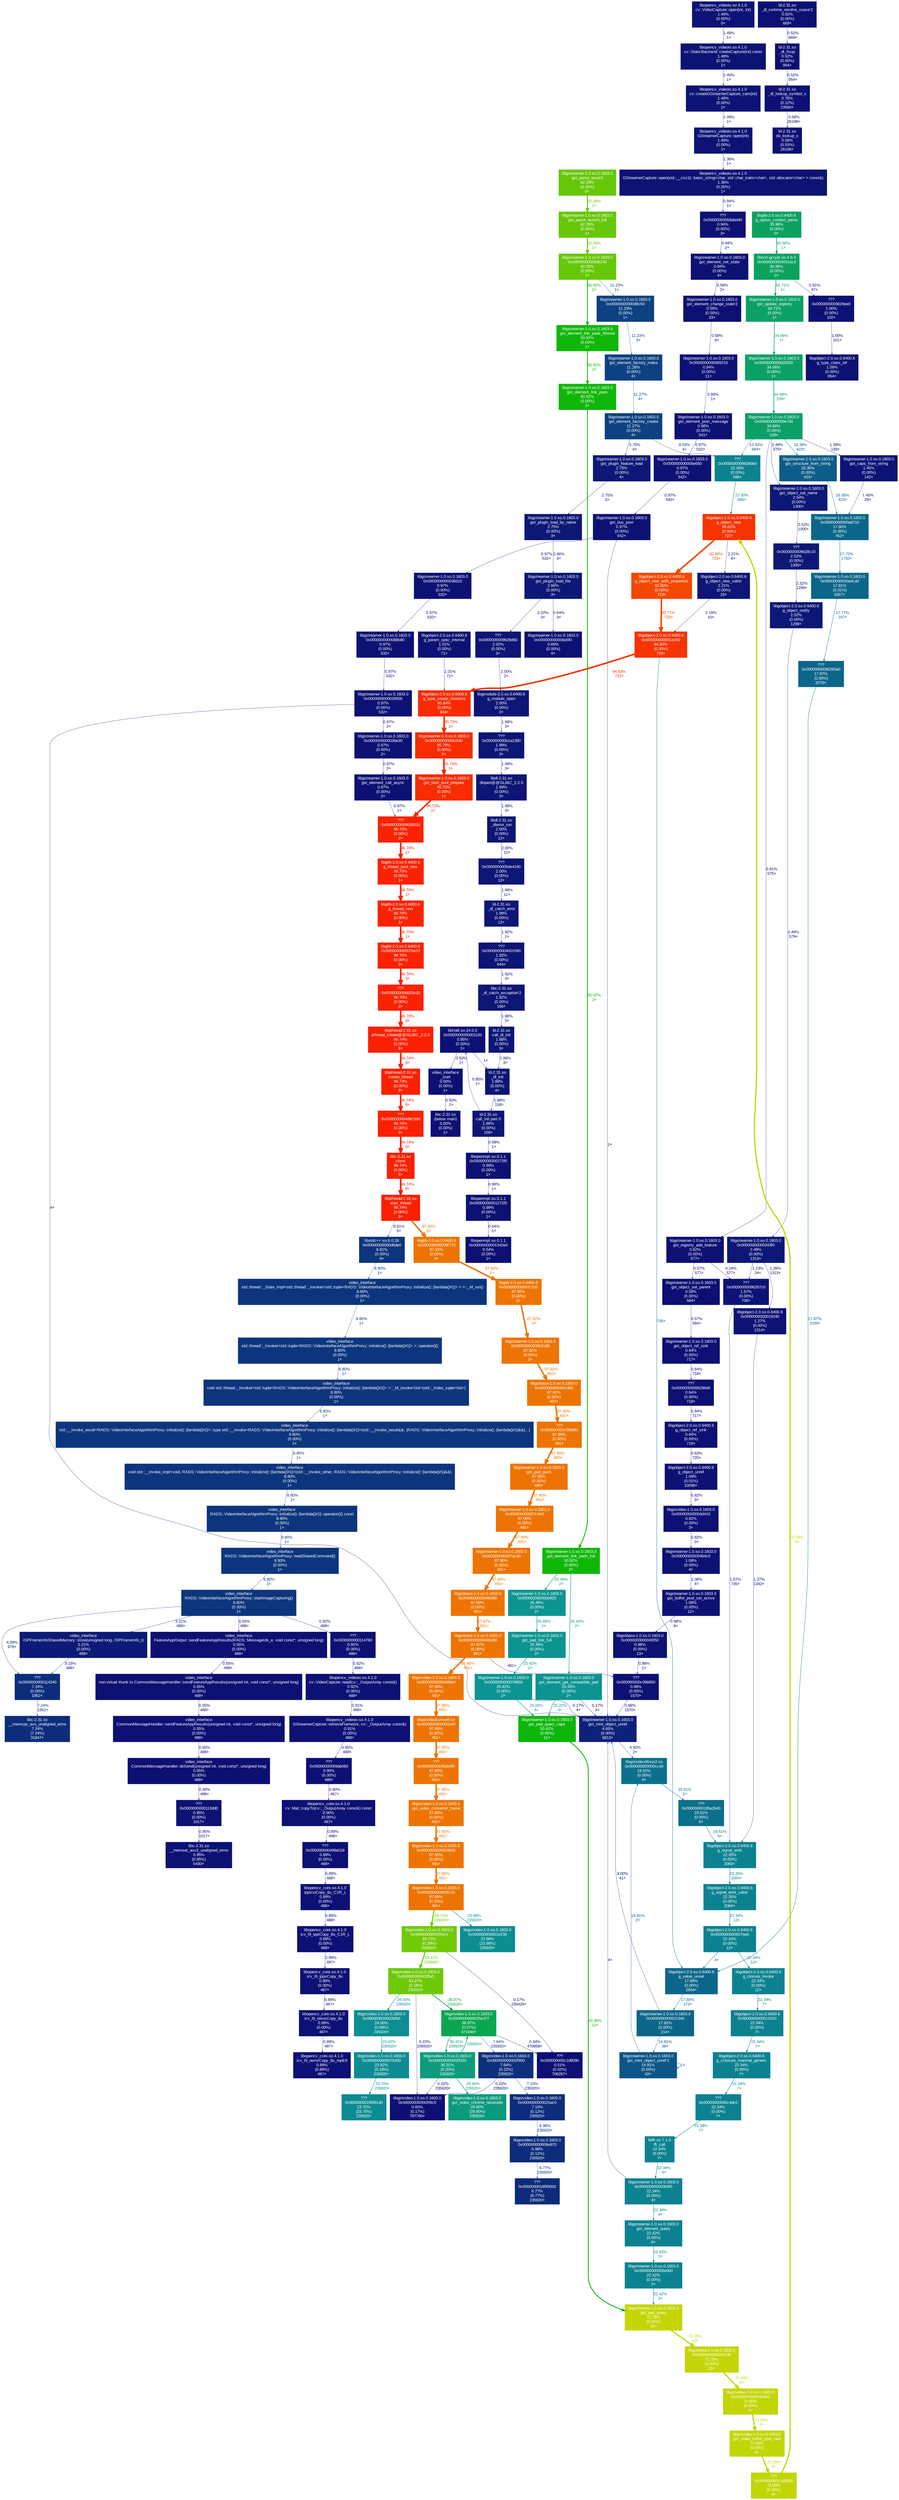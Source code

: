 digraph {
	graph [fontname=Arial, nodesep=0.125, ranksep=0.25];
	node [fontcolor=white, fontname=Arial, height=0, shape=box, style=filled, width=0];
	edge [fontname=Arial];
	"(below main)" [color="#0d0f73", fontcolor="#ffffff", fontsize="10.00", label="libc-2.31.so\n(below main)\n0.50%\n(0.00%)\n1×"];
	"0x0000000000001100" [color="#0d1074", fontcolor="#ffffff", fontsize="10.00", label="libHalf.so.24.0.0\n0x0000000000001100\n0.85%\n(0.00%)\n1×"];
	"0x0000000000001100" -> "_dl_init" [arrowsize="0.35", color="#0d1074", fontcolor="#0d1074", fontsize="10.00", label="1×", labeldistance="0.50", penwidth="0.50"];
	"0x0000000000001100" -> "_start" [arrowsize="0.35", color="#0d0f73", fontcolor="#0d0f73", fontsize="10.00", label="0.50%\n1×", labeldistance="0.50", penwidth="0.50"];
	"0x0000000000002e40" [color="#ed7403", fontcolor="#ffffff", fontsize="10.00", label="libgstvideoconvert.so\n0x0000000000002e40\n87.85%\n(0.00%)\n491×"];
	"0x0000000000002e40" -> "0x00000000195eb4f0" [arrowsize="0.94", color="#ed7403", fontcolor="#ed7403", fontsize="10.00", label="87.85%\n491×", labeldistance="3.51", penwidth="3.51"];
	"0x000000000000cce0" [color="#0c708c", fontcolor="#ffffff", fontsize="10.00", label="libgstvideo4linux2.so\n0x000000000000cce0\n19.52%\n(0.00%)\n4×"];
	"0x000000000000cce0" -> "0x00000000195a2b40" [arrowsize="0.44", color="#0c708c", fontcolor="#0c708c", fontsize="10.00", label="19.51%\n2×", labeldistance="0.78", penwidth="0.78"];
	"0x0000000000011340" [color="#0c668a", fontcolor="#ffffff", fontsize="10.00", label="libgstreamer-1.0.so.0.1603.0\n0x0000000000011340\n17.82%\n(0.00%)\n214×"];
	"0x0000000000011340" -> "gst_mini_object_unref" [arrowsize="0.35", color="#0d1977", fontcolor="#0d1977", fontsize="10.00", label="3.00%\n41×", labeldistance="0.50", penwidth="0.50"];
	"0x0000000000011340" -> "gst_mini_object_unref'2" [arrowsize="0.38", color="#0c5486", fontcolor="#0c5486", fontsize="10.00", label="14.81%\n36×", labeldistance="0.59", penwidth="0.59"];
	"0x0000000000012d10" [color="#0c8290", fontcolor="#ffffff", fontsize="10.00", label="libgobject-2.0.so.0.6400.6\n0x0000000000012d10\n22.34%\n(0.00%)\n7×"];
	"0x0000000000012d10" -> "g_cclosure_marshal_generic" [arrowsize="0.47", color="#0c8290", fontcolor="#0c8290", fontsize="10.00", label="22.34%\n7×", labeldistance="0.89", penwidth="0.89"];
	"0x0000000000019240" [color="#0d1274", fontcolor="#ffffff", fontsize="10.00", label="libgobject-2.0.so.0.6400.6\n0x0000000000019240\n1.27%\n(0.00%)\n1314×"];
	"0x0000000000019240" -> "g_signal_emit" [arrowsize="0.35", color="#0d1274", fontcolor="#0d1274", fontsize="10.00", label="1.27%\n1342×", labeldistance="0.50", penwidth="0.50"];
	"0x000000000001a150" [color="#f73301", fontcolor="#ffffff", fontsize="10.00", label="libgobject-2.0.so.0.6400.6\n0x000000000001a150\n94.90%\n(0.00%)\n733×"];
	"0x000000000001a150" -> "g_type_create_instance" [arrowsize="0.97", color="#f73401", fontcolor="#f73401", fontsize="10.00", label="94.83%\n733×", labeldistance="3.79", penwidth="3.79"];
	"0x000000000001a150" -> "g_value_unset" [arrowsize="0.42", color="#0c668a", fontcolor="#0c668a", fontsize="10.00", label="735×", labeldistance="0.72", penwidth="0.72"];
	"0x000000000001e230" [color="#0c8d92", fontcolor="#ffffff", fontsize="10.00", label="libgstvideo-1.0.so.0.1603.0\n0x000000000001e230\n23.98%\n(23.98%)\n235920×"];
	"0x0000000000025ac0" [color="#0d2c7c", fontcolor="#ffffff", fontsize="10.00", label="libgstvideo-1.0.so.0.1603.0\n0x0000000000025ac0\n7.10%\n(0.12%)\n235920×"];
	"0x0000000000025ac0" -> "0x000000000006e970" [arrowsize="0.35", color="#0d2c7c", fontcolor="#0d2c7c", fontsize="10.00", label="6.98%\n235920×", labeldistance="0.50", penwidth="0.50"];
	"0x00000000000272f0" [color="#0d1174", fontcolor="#ffffff", fontsize="10.00", label="libopenmpt.so.0.1.1\n0x00000000000272f0\n0.99%\n(0.00%)\n1×"];
	"0x00000000000272f0" -> "0x00000000001272f0" [arrowsize="0.35", color="#0d1174", fontcolor="#0d1174", fontsize="10.00", label="0.99%\n1×", labeldistance="0.50", penwidth="0.50"];
	"0x0000000000027ae0" [color="#0c8290", fontcolor="#ffffff", fontsize="10.00", label="libgobject-2.0.so.0.6400.6\n0x0000000000027ae0\n22.34%\n(0.00%)\n12×"];
	"0x0000000000027ae0" -> "g_closure_invoke" [arrowsize="0.47", color="#0c8290", fontcolor="#0c8290", fontsize="10.00", label="22.34%\n12×", labeldistance="0.89", penwidth="0.89"];
	"0x0000000000027ae0" -> "g_value_unset" [arrowsize="0.42", color="#0c668a", fontcolor="#0c668a", fontsize="10.00", label="4×", labeldistance="0.72", penwidth="0.72"];
	"0x0000000000029830" [color="#ed7403", fontcolor="#ffffff", fontsize="10.00", label="libgstvideo-1.0.so.0.1603.0\n0x0000000000029830\n87.85%\n(0.00%)\n491×"];
	"0x0000000000029830" -> "0x000000000002fc10" [arrowsize="0.94", color="#ed7403", fontcolor="#ed7403", fontsize="10.00", label="87.85%\n491×", labeldistance="3.51", penwidth="3.51"];
	"0x000000000002bfb0" [color="#0c8d92", fontcolor="#ffffff", fontsize="10.00", label="libgstvideo-1.0.so.0.1603.0\n0x000000000002bfb0\n24.00%\n(0.08%)\n235920×"];
	"0x000000000002bfb0" -> "0x0000000000075450" [arrowsize="0.49", color="#0c8c92", fontcolor="#0c8c92", fontsize="10.00", label="23.92%\n235920×", labeldistance="0.96", penwidth="0.96"];
	"0x000000000002f8c0" [color="#0d0f74", fontcolor="#ffffff", fontsize="10.00", label="libgstvideo-1.0.so.0.1603.0\n0x000000000002f8c0\n0.65%\n(0.17%)\n707760×"];
	"0x000000000002f900" [color="#0d2f7d", fontcolor="#ffffff", fontsize="10.00", label="libgstvideo-1.0.so.0.1603.0\n0x000000000002f900\n7.64%\n(0.22%)\n235920×"];
	"0x000000000002f900" -> "0x0000000000025ac0" [arrowsize="0.35", color="#0d2c7c", fontcolor="#0d2c7c", fontsize="10.00", label="7.10%\n235920×", labeldistance="0.50", penwidth="0.50"];
	"0x000000000002f900" -> "0x000000000002f8c0" [arrowsize="0.35", color="#0d0e73", fontcolor="#0d0e73", fontsize="10.00", label="0.22%\n235920×", labeldistance="0.50", penwidth="0.50"];
	"0x000000000002fac0" [color="#72c908", fontcolor="#ffffff", fontsize="10.00", label="libgstvideo-1.0.so.0.1603.0\n0x000000000002fac0\n63.72%\n(0.29%)\n235920×"];
	"0x000000000002fac0" -> "0x000000000002ffa0" [arrowsize="0.80", color="#6ec908", fontcolor="#6ec908", fontsize="10.00", label="63.27%\n235920×", labeldistance="2.53", penwidth="2.53"];
	"0x000000000002fac0" -> "0x000000000c1d8090" [arrowsize="0.35", color="#0d0d73", fontcolor="#0d0d73", fontsize="10.00", label="0.17%\n235429×", labeldistance="0.50", penwidth="0.50"];
	"0x000000000002fac0'2" [color="#0ba650", fontcolor="#ffffff", fontsize="10.00", label="libgstvideo-1.0.so.0.1603.0\n0x000000000002fac0'2\n38.87%\n(0.57%)\n471840×"];
	"0x000000000002fac0'2" -> "0x000000000002f900" [arrowsize="0.35", color="#0d2f7d", fontcolor="#0d2f7d", fontsize="10.00", label="7.64%\n235920×", labeldistance="0.50", penwidth="0.50"];
	"0x000000000002fac0'2" -> "0x000000000002fd20" [arrowsize="0.55", color="#0c9b7c", fontcolor="#0c9b7c", fontsize="10.00", label="30.31%\n235920×", labeldistance="1.21", penwidth="1.21"];
	"0x000000000002fac0'2" -> "0x000000000c1d8090" [arrowsize="0.35", color="#0d0e73", fontcolor="#0d0e73", fontsize="10.00", label="0.34%\n470858×", labeldistance="0.50", penwidth="0.50"];
	"0x000000000002fc10" [color="#ed7403", fontcolor="#ffffff", fontsize="10.00", label="libgstvideo-1.0.so.0.1603.0\n0x000000000002fc10\n87.85%\n(0.15%)\n491×"];
	"0x000000000002fc10" -> "0x000000000001e230" [arrowsize="0.49", color="#0c8d92", fontcolor="#0c8d92", fontsize="10.00", label="23.98%\n235920×", labeldistance="0.96", penwidth="0.96"];
	"0x000000000002fc10" -> "0x000000000002fac0" [arrowsize="0.80", color="#72c908", fontcolor="#72c908", fontsize="10.00", label="63.72%\n235920×", labeldistance="2.55", penwidth="2.55"];
	"0x000000000002fd20" [color="#0c9b7c", fontcolor="#ffffff", fontsize="10.00", label="libgstvideo-1.0.so.0.1603.0\n0x000000000002fd20\n30.31%\n(0.20%)\n235920×"];
	"0x000000000002fd20" -> "0x000000000002f8c0" [arrowsize="0.35", color="#0d0e73", fontcolor="#0d0e73", fontsize="10.00", label="0.22%\n235920×", labeldistance="0.50", penwidth="0.50"];
	"0x000000000002fd20" -> "0x000000000002fac0'2" [arrowsize="0.55", color="#0c9b7c", fontcolor="#0c9b7c", fontsize="10.00", label="235920×", labeldistance="1.21", penwidth="1.21"];
	"0x000000000002fd20" -> "gst_video_chroma_resample" [arrowsize="0.55", color="#0c9a7e", fontcolor="#0c9a7e", fontsize="10.00", label="29.90%\n235920×", labeldistance="1.20", penwidth="1.20"];
	"0x000000000002ffa0" [color="#6ec908", fontcolor="#ffffff", fontsize="10.00", label="libgstvideo-1.0.so.0.1603.0\n0x000000000002ffa0\n63.27%\n(0.18%)\n235920×"];
	"0x000000000002ffa0" -> "0x000000000002bfb0" [arrowsize="0.49", color="#0c8d92", fontcolor="#0c8d92", fontsize="10.00", label="24.00%\n235920×", labeldistance="0.96", penwidth="0.96"];
	"0x000000000002ffa0" -> "0x000000000002f8c0" [arrowsize="0.35", color="#0d0e73", fontcolor="#0d0e73", fontsize="10.00", label="0.22%\n235920×", labeldistance="0.50", penwidth="0.50"];
	"0x000000000002ffa0" -> "0x000000000002fac0'2" [arrowsize="0.62", color="#0ba650", fontcolor="#0ba650", fontsize="10.00", label="38.87%\n235920×", labeldistance="1.55", penwidth="1.55"];
	"0x00000000000315c0" [color="#0ba260", fontcolor="#ffffff", fontsize="10.00", label="libssh-gcrypt.so.4.8.4\n0x00000000000315c0\n35.96%\n(0.00%)\n2×"];
	"0x00000000000315c0" -> "0x0000000009629ee0" [arrowsize="0.35", color="#0d1174", fontcolor="#0d1174", fontsize="10.00", label="0.91%\n97×", labeldistance="0.50", penwidth="0.50"];
	"0x00000000000315c0" -> "gst_update_registry" [arrowsize="0.59", color="#0ba167", fontcolor="#0ba167", fontsize="10.00", label="34.71%\n1×", labeldistance="1.39", penwidth="1.39"];
	"0x00000000000343f0" [color="#0d1776", fontcolor="#ffffff", fontsize="10.00", label="libgstreamer-1.0.so.0.1603.0\n0x00000000000343f0\n2.49%\n(0.00%)\n1313×"];
	"0x00000000000343f0" -> "0x0000000000019240" [arrowsize="0.35", color="#0d1274", fontcolor="#0d1274", fontsize="10.00", label="1.26%\n1313×", labeldistance="0.50", penwidth="0.50"];
	"0x00000000000343f0" -> "0x00000000096287c0" [arrowsize="0.35", color="#0d1274", fontcolor="#0d1274", fontsize="10.00", label="1.23%\n24×", labeldistance="0.50", penwidth="0.50"];
	"0x0000000000036d10" [color="#0d1174", fontcolor="#ffffff", fontsize="10.00", label="libgstreamer-1.0.so.0.1603.0\n0x0000000000036d10\n0.97%\n(0.00%)\n532×"];
	"0x0000000000036d10" -> "0x0000000000088b80" [arrowsize="0.35", color="#0d1174", fontcolor="#0d1174", fontsize="10.00", label="0.97%\n532×", labeldistance="0.50", penwidth="0.50"];
	"0x0000000000036e30" [color="#0d1174", fontcolor="#ffffff", fontsize="10.00", label="libgstreamer-1.0.so.0.1603.0\n0x0000000000036e30\n0.97%\n(0.00%)\n2×"];
	"0x0000000000036e30" -> "gst_element_call_async" [arrowsize="0.35", color="#0d1174", fontcolor="#0d1174", fontsize="10.00", label="0.97%\n2×", labeldistance="0.50", penwidth="0.50"];
	"0x0000000000039500" [color="#0d1174", fontcolor="#ffffff", fontsize="10.00", label="libgstreamer-1.0.so.0.1603.0\n0x0000000000039500\n0.97%\n(0.00%)\n532×"];
	"0x0000000000039500" -> "0x0000000000036e30" [arrowsize="0.35", color="#0d1174", fontcolor="#0d1174", fontsize="10.00", label="0.97%\n2×", labeldistance="0.50", penwidth="0.50"];
	"0x0000000000039500" -> "gst_mini_object_unref" [arrowsize="0.35", color="#0d1174", fontcolor="#0d1174", fontsize="10.00", label="4×", labeldistance="0.50", penwidth="0.50"];
	"0x000000000003b4f0" [color="#0c8290", fontcolor="#ffffff", fontsize="10.00", label="libgstreamer-1.0.so.0.1603.0\n0x000000000003b4f0\n22.34%\n(0.00%)\n4×"];
	"0x000000000003b4f0" -> "gst_element_query" [arrowsize="0.47", color="#0c8290", fontcolor="#0c8290", fontsize="10.00", label="22.34%\n4×", labeldistance="0.89", penwidth="0.89"];
	"0x000000000003b4f0" -> "gst_mini_object_unref" [arrowsize="0.35", color="#0d2179", fontcolor="#0d2179", fontsize="10.00", label="4×", labeldistance="0.50", penwidth="0.50"];
	"0x0000000000041460" [color="#ed7403", fontcolor="#ffffff", fontsize="10.00", label="libgstbase-1.0.so.0.1603.0\n0x0000000000041460\n87.92%\n(0.00%)\n492×"];
	"0x0000000000041460" -> "0x000000000c0968f0" [arrowsize="0.94", color="#ed7403", fontcolor="#ed7403", fontsize="10.00", label="87.90%\n491×", labeldistance="3.52", penwidth="3.52"];
	"0x00000000000457d0" [color="#c4d606", fontcolor="#ffffff", fontsize="10.00", label="libgstbase-1.0.so.0.1603.0\n0x00000000000457d0\n72.78%\n(0.00%)\n15×"];
	"0x00000000000457d0" -> "0x00000000000493e0" [arrowsize="0.85", color="#c2d606", fontcolor="#c2d606", fontsize="10.00", label="72.60%\n2×", labeldistance="2.90", penwidth="2.90"];
	"0x0000000000045f50" [color="#0d1174", fontcolor="#ffffff", fontsize="10.00", label="libgstbase-1.0.so.0.1603.0\n0x0000000000045f50\n0.98%\n(0.00%)\n13×"];
	"0x0000000000045f50" -> "0x000000000c096850" [arrowsize="0.35", color="#0d1174", fontcolor="#0d1174", fontsize="10.00", label="0.98%\n1×", labeldistance="0.50", penwidth="0.50"];
	"0x0000000000046380" [color="#ed7403", fontcolor="#ffffff", fontsize="10.00", label="libgstbase-1.0.so.0.1603.0\n0x0000000000046380\n87.89%\n(0.00%)\n491×"];
	"0x0000000000046380" -> "0x0000000000046a50" [arrowsize="0.94", color="#ed7403", fontcolor="#ed7403", fontsize="10.00", label="87.87%\n981×", labeldistance="3.51", penwidth="3.51"];
	"0x00000000000464c0" [color="#0d1174", fontcolor="#ffffff", fontsize="10.00", label="libgstreamer-1.0.so.0.1603.0\n0x00000000000464c0\n1.08%\n(0.00%)\n4×"];
	"0x00000000000464c0" -> "gst_buffer_pool_set_active" [arrowsize="0.35", color="#0d1174", fontcolor="#0d1174", fontsize="10.00", label="1.08%\n4×", labeldistance="0.50", penwidth="0.50"];
	"0x0000000000046a50" [color="#ed7403", fontcolor="#ffffff", fontsize="10.00", label="libgstbase-1.0.so.0.1603.0\n0x0000000000046a50\n87.87%\n(0.00%)\n981×"];
	"0x0000000000046a50" -> "0x00000000000489e0" [arrowsize="0.94", color="#ed7403", fontcolor="#ed7403", fontsize="10.00", label="87.86%\n491×", labeldistance="3.51", penwidth="3.51"];
	"0x0000000000046a50" -> "0x000000000c096850" [arrowsize="0.35", color="#0d1174", fontcolor="#0d1174", fontsize="10.00", label="491×", labeldistance="0.50", penwidth="0.50"];
	"0x00000000000489e0" [color="#ed7403", fontcolor="#ffffff", fontsize="10.00", label="libgstvideo-1.0.so.0.1603.0\n0x00000000000489e0\n87.86%\n(0.00%)\n491×"];
	"0x00000000000489e0" -> "0x0000000000002e40" [arrowsize="0.94", color="#ed7403", fontcolor="#ed7403", fontsize="10.00", label="87.85%\n491×", labeldistance="3.51", penwidth="3.51"];
	"0x00000000000493e0" [color="#c2d606", fontcolor="#ffffff", fontsize="10.00", label="libgstvideo-1.0.so.0.1603.0\n0x00000000000493e0\n72.60%\n(0.00%)\n2×"];
	"0x00000000000493e0" -> "gst_video_buffer_pool_new" [arrowsize="0.85", color="#c2d606", fontcolor="#c2d606", fontsize="10.00", label="72.59%\n2×", labeldistance="2.90", penwidth="2.90"];
	"0x000000000004d410" [color="#0d1074", fontcolor="#ffffff", fontsize="10.00", label="libgstvideo-1.0.so.0.1603.0\n0x000000000004d410\n0.82%\n(0.00%)\n3×"];
	"0x000000000004d410" -> "0x00000000000464c0" [arrowsize="0.35", color="#0d1074", fontcolor="#0d1074", fontsize="10.00", label="0.82%\n3×", labeldistance="0.50", penwidth="0.50"];
	"0x000000000005e0b0" [color="#0c8290", fontcolor="#ffffff", fontsize="10.00", label="libgstreamer-1.0.so.0.1603.0\n0x000000000005e0b0\n22.42%\n(0.00%)\n2×"];
	"0x000000000005e0b0" -> "gst_pad_query" [arrowsize="0.47", color="#0c8290", fontcolor="#0c8290", fontsize="10.00", label="22.42%\n2×", labeldistance="0.90", penwidth="0.90"];
	"0x000000000005e650" [color="#0d1174", fontcolor="#ffffff", fontsize="10.00", label="libgstreamer-1.0.so.0.1603.0\n0x000000000005e650\n0.97%\n(0.00%)\n542×"];
	"0x000000000005e650" -> "gst_bus_post" [arrowsize="0.35", color="#0d1174", fontcolor="#0d1174", fontsize="10.00", label="0.97%\n542×", labeldistance="0.50", penwidth="0.50"];
	"0x000000000006e970" [color="#0d2c7c", fontcolor="#ffffff", fontsize="10.00", label="libgstvideo-1.0.so.0.1603.0\n0x000000000006e970\n6.98%\n(0.12%)\n235920×"];
	"0x000000000006e970" -> "0x00000000195f6000" [arrowsize="0.35", color="#0d2b7b", fontcolor="#0d2b7b", fontsize="10.00", label="6.77%\n235920×", labeldistance="0.50", penwidth="0.50"];
	"0x0000000000075450" [color="#0c8c92", fontcolor="#ffffff", fontsize="10.00", label="libgstvideo-1.0.so.0.1603.0\n0x0000000000075450\n23.92%\n(0.19%)\n235920×"];
	"0x0000000000075450" -> "0x00000000195f61d0" [arrowsize="0.49", color="#0c8b92", fontcolor="#0c8b92", fontsize="10.00", label="23.70%\n235920×", labeldistance="0.95", penwidth="0.95"];
	"0x0000000000079850" [color="#0c9492", fontcolor="#ffffff", fontsize="10.00", label="libgstreamer-1.0.so.0.1603.0\n0x0000000000079850\n25.42%\n(0.00%)\n2×"];
	"0x0000000000079850" -> "gst_mini_object_unref" [arrowsize="0.35", color="#0d0d73", fontcolor="#0d0d73", fontsize="10.00", label="0.17%\n4×", labeldistance="0.50", penwidth="0.50"];
	"0x0000000000079850" -> "gst_pad_query_caps" [arrowsize="0.50", color="#0c9493", fontcolor="#0c9493", fontsize="10.00", label="25.20%\n4×", labeldistance="1.01", penwidth="1.01"];
	"0x000000000007acd0" [color="#ed7403", fontcolor="#ffffff", fontsize="10.00", label="libgstreamer-1.0.so.0.1603.0\n0x000000000007acd0\n87.90%\n(0.00%)\n491×"];
	"0x000000000007acd0" -> "0x0000000000046380" [arrowsize="0.94", color="#ed7403", fontcolor="#ed7403", fontsize="10.00", label="87.89%\n491×", labeldistance="3.52", penwidth="3.52"];
	"0x000000000007be20" [color="#fa2201", fontcolor="#ffffff", fontsize="10.00", label="libglib-2.0.so.0.6400.6\n0x000000000007be20\n96.70%\n(0.00%)\n3×"];
	"0x000000000007be20" -> "0x0000000006632e10" [arrowsize="0.98", color="#fa2201", fontcolor="#fa2201", fontsize="10.00", label="96.70%\n3×", labeldistance="3.87", penwidth="3.87"];
	"0x000000000007c310" [color="#ed7403", fontcolor="#ffffff", fontsize="10.00", label="libglib-2.0.so.0.6400.6\n0x000000000007c310\n87.92%\n(0.00%)\n2×"];
	"0x000000000007c310" -> "0x00000000000b3190" [arrowsize="0.94", color="#ed7403", fontcolor="#ed7403", fontsize="10.00", label="87.92%\n2×", labeldistance="3.52", penwidth="3.52"];
	"0x000000000007c9e0" [color="#ed7403", fontcolor="#ffffff", fontsize="10.00", label="libgstreamer-1.0.so.0.1603.0\n0x000000000007c9e0\n87.90%\n(0.00%)\n491×"];
	"0x000000000007c9e0" -> "0x000000000007acd0" [arrowsize="0.94", color="#ed7403", fontcolor="#ed7403", fontsize="10.00", label="87.90%\n491×", labeldistance="3.52", penwidth="3.52"];
	"0x0000000000088b80" [color="#0d1174", fontcolor="#ffffff", fontsize="10.00", label="libgstreamer-1.0.so.0.1603.0\n0x0000000000088b80\n0.97%\n(0.00%)\n532×"];
	"0x0000000000088b80" -> "0x0000000000039500" [arrowsize="0.35", color="#0d1174", fontcolor="#0d1174", fontsize="10.00", label="0.97%\n532×", labeldistance="0.50", penwidth="0.50"];
	"0x0000000000089210" [color="#0d1174", fontcolor="#ffffff", fontsize="10.00", label="libgstreamer-1.0.so.0.1603.0\n0x0000000000089210\n0.94%\n(0.00%)\n11×"];
	"0x0000000000089210" -> "gst_element_post_message" [arrowsize="0.35", color="#0d1174", fontcolor="#0d1174", fontsize="10.00", label="0.93%\n1×", labeldistance="0.50", penwidth="0.50"];
	"0x000000000008a5f0" [color="#0d1074", fontcolor="#ffffff", fontsize="10.00", label="libgstreamer-1.0.so.0.1603.0\n0x000000000008a5f0\n0.69%\n(0.00%)\n4×"];
	"0x000000000009e7d0" [color="#0ba067", fontcolor="#ffffff", fontsize="10.00", label="libgstreamer-1.0.so.0.1603.0\n0x000000000009e7d0\n34.68%\n(0.04%)\n109×"];
	"0x000000000009e7d0" -> "0x0000000009628de0" [arrowsize="0.37", color="#0d4d84", fontcolor="#0d4d84", fontsize="10.00", label="13.42%\n684×", labeldistance="0.54", penwidth="0.54"];
	"0x000000000009e7d0" -> "gst_caps_from_string" [arrowsize="0.35", color="#0d1375", fontcolor="#0d1375", fontsize="10.00", label="1.39%\n139×", labeldistance="0.50", penwidth="0.50"];
	"0x000000000009e7d0" -> "gst_object_set_name" [arrowsize="0.35", color="#0d1776", fontcolor="#0d1776", fontsize="10.00", label="2.49%\n575×", labeldistance="0.50", penwidth="0.50"];
	"0x000000000009e7d0" -> "gst_registry_add_feature" [arrowsize="0.35", color="#0d1074", fontcolor="#0d1074", fontsize="10.00", label="0.81%\n575×", labeldistance="0.50", penwidth="0.50"];
	"0x000000000009e7d0" -> "gst_structure_from_string" [arrowsize="0.40", color="#0c5d88", fontcolor="#0c5d88", fontsize="10.00", label="16.36%\n423×", labeldistance="0.65", penwidth="0.65"];
	"0x000000000009f770" [color="#ed7403", fontcolor="#ffffff", fontsize="10.00", label="libglib-2.0.so.0.6400.6\n0x000000000009f770\n87.92%\n(0.00%)\n3×"];
	"0x000000000009f770" -> "0x000000000007c310" [arrowsize="0.94", color="#ed7403", fontcolor="#ed7403", fontsize="10.00", label="87.92%\n2×", labeldistance="3.52", penwidth="3.52"];
	"0x00000000000a4ca0" [color="#0c668a", fontcolor="#ffffff", fontsize="10.00", label="libgstreamer-1.0.so.0.1603.0\n0x00000000000a4ca0\n17.81%\n(0.01%)\n8357×"];
	"0x00000000000a4ca0" -> "0x00000000096283a0" [arrowsize="0.42", color="#0c658a", fontcolor="#0c658a", fontsize="10.00", label="17.77%\n237×", labeldistance="0.71", penwidth="0.71"];
	"0x00000000000a8710" [color="#0c668a", fontcolor="#ffffff", fontsize="10.00", label="libgstreamer-1.0.so.0.1603.0\n0x00000000000a8710\n17.80%\n(0.00%)\n452×"];
	"0x00000000000a8710" -> "0x00000000000a4ca0" [arrowsize="0.42", color="#0c658a", fontcolor="#0c658a", fontsize="10.00", label="17.72%\n1732×", labeldistance="0.71", penwidth="0.71"];
	"0x00000000000b1fa0" [color="#f82b01", fontcolor="#ffffff", fontsize="10.00", label="libgstreamer-1.0.so.0.1603.0\n0x00000000000b1fa0\n95.73%\n(0.00%)\n2×"];
	"0x00000000000b1fa0" -> "gst_task_pool_prepare" [arrowsize="0.98", color="#f82b01", fontcolor="#f82b01", fontsize="10.00", label="95.73%\n1×", labeldistance="3.83", penwidth="3.83"];
	"0x00000000000b3190" [color="#ed7403", fontcolor="#ffffff", fontsize="10.00", label="libgstreamer-1.0.so.0.1603.0\n0x00000000000b3190\n87.92%\n(0.00%)\n2×"];
	"0x00000000000b3190" -> "0x0000000000041460" [arrowsize="0.94", color="#ed7403", fontcolor="#ed7403", fontsize="10.00", label="87.92%\n492×", labeldistance="3.52", penwidth="3.52"];
	"0x00000000000bb920" [color="#0c9491", fontcolor="#ffffff", fontsize="10.00", label="libgstreamer-1.0.so.0.1603.0\n0x00000000000bb920\n25.49%\n(0.00%)\n2×"];
	"0x00000000000bb920" -> "gst_pad_link_full" [arrowsize="0.50", color="#0c9491", fontcolor="#0c9491", fontsize="10.00", label="25.49%\n2×", labeldistance="1.02", penwidth="1.02"];
	"0x00000000000d2920" [color="#0ba167", fontcolor="#ffffff", fontsize="10.00", label="libgstreamer-1.0.so.0.1603.0\n0x00000000000d2920\n34.68%\n(0.00%)\n1×"];
	"0x00000000000d2920" -> "0x000000000009e7d0" [arrowsize="0.59", color="#0ba067", fontcolor="#0ba067", fontsize="10.00", label="34.68%\n109×", labeldistance="1.39", penwidth="1.39"];
	"0x00000000000d6de0" [color="#0d357e", fontcolor="#ffffff", fontsize="10.00", label="libstdc++.so.6.0.28\n0x00000000000d6de0\n8.81%\n(0.00%)\n6×"];
	"0x00000000000d6de0" -> "std::thread::_State_impl<std::thread::_Invoker<std::tuple<RADS::VideoInterfaceAlgorithmProxy::initialize()::{lambda()#1}> > >::_M_run()" [arrowsize="0.35", color="#0d357e", fontcolor="#0d357e", fontsize="10.00", label="8.80%\n1×", labeldistance="0.50", penwidth="0.50"];
	"0x00000000000d8c50" [color="#0d4181", fontcolor="#ffffff", fontsize="10.00", label="libgstreamer-1.0.so.0.1603.0\n0x00000000000d8c50\n11.23%\n(0.00%)\n1×"];
	"0x00000000000d8c50" -> "gst_element_factory_make" [arrowsize="0.35", color="#0d4181", fontcolor="#0d4181", fontsize="10.00", label="11.23%\n3×", labeldistance="0.50", penwidth="0.50"];
	"0x00000000000db140" [color="#66c708", fontcolor="#ffffff", fontsize="10.00", label="libgstreamer-1.0.so.0.1603.0\n0x00000000000db140\n62.28%\n(0.00%)\n1×"];
	"0x00000000000db140" -> "0x00000000000d8c50" [arrowsize="0.35", color="#0d4181", fontcolor="#0d4181", fontsize="10.00", label="11.23%\n1×", labeldistance="0.50", penwidth="0.50"];
	"0x00000000000db140" -> "gst_element_link_pads_filtered" [arrowsize="0.71", color="#10b709", fontcolor="#10b709", fontsize="10.00", label="50.92%\n2×", labeldistance="2.04", penwidth="2.04"];
	"0x0000000000113dd0" [color="#0d1174", fontcolor="#ffffff", fontsize="10.00", label="???\n0x0000000000113dd0\n0.95%\n(0.00%)\n1017×"];
	"0x0000000000113dd0" -> "__memset_avx2_unaligned_erms" [arrowsize="0.35", color="#0d1174", fontcolor="#0d1174", fontsize="10.00", label="0.95%\n1017×", labeldistance="0.50", penwidth="0.50"];
	"0x0000000000114240" [color="#0d2d7c", fontcolor="#ffffff", fontsize="10.00", label="???\n0x0000000000114240\n7.24%\n(0.00%)\n1952×"];
	"0x0000000000114240" -> "__memcpy_avx_unaligned_erms" [arrowsize="0.35", color="#0d2d7c", fontcolor="#0d2d7c", fontsize="10.00", label="7.24%\n1952×", labeldistance="0.50", penwidth="0.50"];
	"0x0000000000114760" [color="#0d1174", fontcolor="#ffffff", fontsize="10.00", label="???\n0x0000000000114760\n0.92%\n(0.00%)\n488×"];
	"0x0000000000114760" -> "cv::VideoCapture::read(cv::_OutputArray const&)" [arrowsize="0.35", color="#0d1174", fontcolor="#0d1174", fontsize="10.00", label="0.92%\n488×", labeldistance="0.50", penwidth="0.50"];
	"0x00000000001272f0" [color="#0d1174", fontcolor="#ffffff", fontsize="10.00", label="libopenmpt.so.0.1.1\n0x00000000001272f0\n0.99%\n(0.00%)\n1×"];
	"0x00000000001272f0" -> "0x00000000001342e0" [arrowsize="0.35", color="#0d0f73", fontcolor="#0d0f73", fontsize="10.00", label="0.54%\n1×", labeldistance="0.50", penwidth="0.50"];
	"0x00000000001342e0" [color="#0d0f73", fontcolor="#ffffff", fontsize="10.00", label="libopenmpt.so.0.1.1\n0x00000000001342e0\n0.54%\n(0.05%)\n1×"];
	"0x0000000004001090" [color="#0d1575", fontcolor="#ffffff", fontsize="10.00", label="???\n0x0000000004001090\n1.92%\n(0.00%)\n644×"];
	"0x0000000004001090" -> "_dl_catch_exception'2" [arrowsize="0.35", color="#0d1575", fontcolor="#0d1575", fontsize="10.00", label="1.92%\n3×", labeldistance="0.50", penwidth="0.50"];
	"0x000000000488c5b0" [color="#fa2101", fontcolor="#ffffff", fontsize="10.00", label="???\n0x000000000488c5b0\n96.74%\n(0.00%)\n9×"];
	"0x000000000488c5b0" -> clone [arrowsize="0.98", color="#fa2101", fontcolor="#fa2101", fontsize="10.00", label="96.74%\n5×", labeldistance="3.87", penwidth="3.87"];
	"0x000000000499a018" [color="#0d1074", fontcolor="#ffffff", fontsize="10.00", label="???\n0x000000000499a018\n0.89%\n(0.00%)\n488×"];
	"0x000000000499a018" -> "ippicviCopy_8u_C1R_L" [arrowsize="0.35", color="#0d1074", fontcolor="#0d1074", fontsize="10.00", label="0.89%\n488×", labeldistance="0.50", penwidth="0.50"];
	"0x00000000059ab060" [color="#0d1074", fontcolor="#ffffff", fontsize="10.00", label="???\n0x00000000059ab060\n0.90%\n(0.00%)\n488×"];
	"0x00000000059ab060" -> "cv::Mat::copyTo(cv::_OutputArray const&) const" [arrowsize="0.35", color="#0d1074", fontcolor="#0d1074", fontsize="10.00", label="0.90%\n487×", labeldistance="0.50", penwidth="0.50"];
	"0x00000000059abd40" [color="#0d1174", fontcolor="#ffffff", fontsize="10.00", label="???\n0x00000000059abd40\n0.94%\n(0.00%)\n3×"];
	"0x00000000059abd40" -> "gst_element_set_state" [arrowsize="0.35", color="#0d1174", fontcolor="#0d1174", fontsize="10.00", label="0.94%\n2×", labeldistance="0.50", penwidth="0.50"];
	"0x0000000005de4190" [color="#0d1575", fontcolor="#ffffff", fontsize="10.00", label="???\n0x0000000005de4190\n2.00%\n(0.00%)\n12×"];
	"0x0000000005de4190" -> "_dl_catch_error" [arrowsize="0.35", color="#0d1575", fontcolor="#0d1575", fontsize="10.00", label="1.99%\n11×", labeldistance="0.50", penwidth="0.50"];
	"0x00000000065c4dc0" [color="#0c8290", fontcolor="#ffffff", fontsize="10.00", label="???\n0x00000000065c4dc0\n22.34%\n(0.00%)\n7×"];
	"0x00000000065c4dc0" -> "ffi_call" [arrowsize="0.47", color="#0c8290", fontcolor="#0c8290", fontsize="10.00", label="22.34%\n7×", labeldistance="0.89", penwidth="0.89"];
	"0x0000000006632e10" [color="#fa2201", fontcolor="#ffffff", fontsize="10.00", label="???\n0x0000000006632e10\n96.70%\n(0.00%)\n3×"];
	"0x0000000006632e10" -> "pthread_create@@GLIBC_2.2.5" [arrowsize="0.98", color="#fa2201", fontcolor="#fa2201", fontsize="10.00", label="96.70%\n3×", labeldistance="3.87", penwidth="3.87"];
	"0x0000000009628310" [color="#fa2201", fontcolor="#ffffff", fontsize="10.00", label="???\n0x0000000009628310\n96.70%\n(0.00%)\n2×"];
	"0x0000000009628310" -> "g_thread_pool_new" [arrowsize="0.98", color="#fa2201", fontcolor="#fa2201", fontsize="10.00", label="96.70%\n1×", labeldistance="3.87", penwidth="3.87"];
	"0x00000000096283a0" [color="#0c668a", fontcolor="#ffffff", fontsize="10.00", label="???\n0x00000000096283a0\n17.87%\n(0.00%)\n2076×"];
	"0x00000000096283a0" -> "g_value_unset" [arrowsize="0.42", color="#0c668a", fontcolor="#0c668a", fontsize="10.00", label="17.87%\n2039×", labeldistance="0.71", penwidth="0.71"];
	"0x00000000096287c0" [color="#0d1375", fontcolor="#ffffff", fontsize="10.00", label="???\n0x00000000096287c0\n1.57%\n(0.00%)\n736×"];
	"0x00000000096287c0" -> "g_signal_emit" [arrowsize="0.35", color="#0d1375", fontcolor="#0d1375", fontsize="10.00", label="1.57%\n735×", labeldistance="0.50", penwidth="0.50"];
	"0x0000000009628c10" [color="#0d1776", fontcolor="#ffffff", fontsize="10.00", label="???\n0x0000000009628c10\n2.52%\n(0.00%)\n1300×"];
	"0x0000000009628c10" -> "g_object_notify" [arrowsize="0.35", color="#0d1776", fontcolor="#0d1776", fontsize="10.00", label="2.52%\n1299×", labeldistance="0.50", penwidth="0.50"];
	"0x0000000009628de0" [color="#0c8290", fontcolor="#ffffff", fontsize="10.00", label="???\n0x0000000009628de0\n22.30%\n(0.00%)\n696×"];
	"0x0000000009628de0" -> "g_object_new" [arrowsize="0.47", color="#0c8290", fontcolor="#0c8290", fontsize="10.00", label="22.30%\n695×", labeldistance="0.89", penwidth="0.89"];
	"0x00000000096296d0" [color="#0d0f74", fontcolor="#ffffff", fontsize="10.00", label="???\n0x00000000096296d0\n0.64%\n(0.00%)\n718×"];
	"0x00000000096296d0" -> "g_object_ref_sink" [arrowsize="0.35", color="#0d0f74", fontcolor="#0d0f74", fontsize="10.00", label="0.64%\n717×", labeldistance="0.50", penwidth="0.50"];
	"0x0000000009629d60" [color="#0d1575", fontcolor="#ffffff", fontsize="10.00", label="???\n0x0000000009629d60\n2.02%\n(0.00%)\n3×"];
	"0x0000000009629d60" -> "g_module_open" [arrowsize="0.35", color="#0d1575", fontcolor="#0d1575", fontsize="10.00", label="2.00%\n2×", labeldistance="0.50", penwidth="0.50"];
	"0x0000000009629ee0" [color="#0d1174", fontcolor="#ffffff", fontsize="10.00", label="???\n0x0000000009629ee0\n1.00%\n(0.00%)\n102×"];
	"0x0000000009629ee0" -> "g_type_class_ref" [arrowsize="0.35", color="#0d1174", fontcolor="#0d1174", fontsize="10.00", label="1.00%\n101×", labeldistance="0.50", penwidth="0.50"];
	"0x000000000b1a1380" [color="#0d1575", fontcolor="#ffffff", fontsize="10.00", label="???\n0x000000000b1a1380\n1.99%\n(0.00%)\n3×"];
	"0x000000000b1a1380" -> "dlopen@@GLIBC_2.2.5" [arrowsize="0.35", color="#0d1575", fontcolor="#0d1575", fontsize="10.00", label="1.99%\n3×", labeldistance="0.50", penwidth="0.50"];
	"0x000000000c096850" [color="#0d1174", fontcolor="#ffffff", fontsize="10.00", label="???\n0x000000000c096850\n0.98%\n(0.00%)\n1570×"];
	"0x000000000c096850" -> "gst_mini_object_unref" [arrowsize="0.35", color="#0d1174", fontcolor="#0d1174", fontsize="10.00", label="0.98%\n1570×", labeldistance="0.50", penwidth="0.50"];
	"0x000000000c0968f0" [color="#ed7403", fontcolor="#ffffff", fontsize="10.00", label="???\n0x000000000c0968f0\n87.90%\n(0.00%)\n491×"];
	"0x000000000c0968f0" -> "gst_pad_push" [arrowsize="0.94", color="#ed7403", fontcolor="#ed7403", fontsize="10.00", label="87.90%\n490×", labeldistance="3.52", penwidth="3.52"];
	"0x000000000c1d8090" [color="#0d0f73", fontcolor="#ffffff", fontsize="10.00", label="???\n0x000000000c1d8090\n0.51%\n(0.02%)\n706287×"];
	"0x000000000c1d8300" [color="#c2d606", fontcolor="#ffffff", fontsize="10.00", label="???\n0x000000000c1d8300\n72.59%\n(0.00%)\n4×"];
	"0x000000000c1d8300" -> "g_object_new" [arrowsize="0.85", color="#c2d606", fontcolor="#c2d606", fontsize="10.00", label="72.59%\n3×", labeldistance="2.90", penwidth="2.90"];
	"0x00000000195a2b40" [color="#0c708c", fontcolor="#ffffff", fontsize="10.00", label="???\n0x00000000195a2b40\n19.51%\n(0.00%)\n6×"];
	"0x00000000195a2b40" -> "g_signal_emit" [arrowsize="0.44", color="#0c708c", fontcolor="#0c708c", fontsize="10.00", label="19.51%\n6×", labeldistance="0.78", penwidth="0.78"];
	"0x00000000195eb4f0" [color="#ed7403", fontcolor="#ffffff", fontsize="10.00", label="???\n0x00000000195eb4f0\n87.85%\n(0.00%)\n491×"];
	"0x00000000195eb4f0" -> "gst_video_converter_frame" [arrowsize="0.94", color="#ed7403", fontcolor="#ed7403", fontsize="10.00", label="87.85%\n491×", labeldistance="3.51", penwidth="3.51"];
	"0x00000000195f6000" [color="#0d2b7b", fontcolor="#ffffff", fontsize="10.00", label="???\n0x00000000195f6000\n6.77%\n(6.77%)\n235920×"];
	"0x00000000195f61d0" [color="#0c8b92", fontcolor="#ffffff", fontsize="10.00", label="???\n0x00000000195f61d0\n23.70%\n(23.70%)\n235920×"];
	"CommonMessageHandler::doSend(unsigned int, void const*, unsigned long)" [color="#0d0f73", fontcolor="#ffffff", fontsize="10.00", label="video_interface\nCommonMessageHandler::doSend(unsigned int, void const*, unsigned long)\n0.55%\n(0.00%)\n488×"];
	"CommonMessageHandler::doSend(unsigned int, void const*, unsigned long)" -> "0x0000000000113dd0" [arrowsize="0.35", color="#0d0f73", fontcolor="#0d0f73", fontsize="10.00", label="0.49%\n488×", labeldistance="0.50", penwidth="0.50"];
	"CommonMessageHandler::sendFeatureAppResults(unsigned int, void const*, unsigned long)" [color="#0d0f73", fontcolor="#ffffff", fontsize="10.00", label="video_interface\nCommonMessageHandler::sendFeatureAppResults(unsigned int, void const*, unsigned long)\n0.55%\n(0.00%)\n488×"];
	"CommonMessageHandler::sendFeatureAppResults(unsigned int, void const*, unsigned long)" -> "CommonMessageHandler::doSend(unsigned int, void const*, unsigned long)" [arrowsize="0.35", color="#0d0f73", fontcolor="#0d0f73", fontsize="10.00", label="0.55%\n488×", labeldistance="0.50", penwidth="0.50"];
	"FeatureAppOutput::sendFeatureAppResults(RADS::MessageIds_e, void const*, unsigned long)" [color="#0d0f73", fontcolor="#ffffff", fontsize="10.00", label="video_interface\nFeatureAppOutput::sendFeatureAppResults(RADS::MessageIds_e, void const*, unsigned long)\n0.55%\n(0.00%)\n488×"];
	"FeatureAppOutput::sendFeatureAppResults(RADS::MessageIds_e, void const*, unsigned long)" -> "non-virtual thunk to CommonMessageHandler::sendFeatureAppResults(unsigned int, void const*, unsigned long)" [arrowsize="0.35", color="#0d0f73", fontcolor="#0d0f73", fontsize="10.00", label="0.55%\n488×", labeldistance="0.50", penwidth="0.50"];
	"GStreamerCapture::open(int)" [color="#0d1375", fontcolor="#ffffff", fontsize="10.00", label="libopencv_videoio.so.4.1.0\nGStreamerCapture::open(int)\n1.49%\n(0.00%)\n1×"];
	"GStreamerCapture::open(int)" -> "GStreamerCapture::open(std::__cxx11::basic_string<char, std::char_traits<char>, std::allocator<char> > const&)" [arrowsize="0.35", color="#0d1274", fontcolor="#0d1274", fontsize="10.00", label="1.36%\n1×", labeldistance="0.50", penwidth="0.50"];
	"GStreamerCapture::open(std::__cxx11::basic_string<char, std::char_traits<char>, std::allocator<char> > const&)" [color="#0d1274", fontcolor="#ffffff", fontsize="10.00", label="libopencv_videoio.so.4.1.0\nGStreamerCapture::open(std::__cxx11::basic_string<char, std::char_traits<char>, std::allocator<char> > const&)\n1.36%\n(0.00%)\n1×"];
	"GStreamerCapture::open(std::__cxx11::basic_string<char, std::char_traits<char>, std::allocator<char> > const&)" -> "0x00000000059abd40" [arrowsize="0.35", color="#0d1174", fontcolor="#0d1174", fontsize="10.00", label="0.94%\n1×", labeldistance="0.50", penwidth="0.50"];
	"GStreamerCapture::retrieveFrame(int, cv::_OutputArray const&)" [color="#0d1174", fontcolor="#ffffff", fontsize="10.00", label="libopencv_videoio.so.4.1.0\nGStreamerCapture::retrieveFrame(int, cv::_OutputArray const&)\n0.91%\n(0.00%)\n488×"];
	"GStreamerCapture::retrieveFrame(int, cv::_OutputArray const&)" -> "0x00000000059ab060" [arrowsize="0.35", color="#0d1074", fontcolor="#0d1074", fontsize="10.00", label="0.90%\n488×", labeldistance="0.50", penwidth="0.50"];
	"ISPFrameInfoSharedMemory::store(unsigned long, ISPFrameInfo_t)" [color="#0d1a77", fontcolor="#ffffff", fontsize="10.00", label="video_interface\nISPFrameInfoSharedMemory::store(unsigned long, ISPFrameInfo_t)\n3.21%\n(0.00%)\n488×"];
	"ISPFrameInfoSharedMemory::store(unsigned long, ISPFrameInfo_t)" -> "0x0000000000114240" [arrowsize="0.35", color="#0d1a77", fontcolor="#0d1a77", fontsize="10.00", label="3.15%\n488×", labeldistance="0.50", penwidth="0.50"];
	"RADS::VideoInterfaceAlgorithmProxy::initialize()::{lambda()#1}::operator()() const" [color="#0d357e", fontcolor="#ffffff", fontsize="10.00", label="video_interface\nRADS::VideoInterfaceAlgorithmProxy::initialize()::{lambda()#1}::operator()() const\n8.80%\n(0.00%)\n1×"];
	"RADS::VideoInterfaceAlgorithmProxy::initialize()::{lambda()#1}::operator()() const" -> "RADS::VideoInterfaceAlgorithmProxy::readSharedCommand()" [arrowsize="0.35", color="#0d357e", fontcolor="#0d357e", fontsize="10.00", label="8.80%\n1×", labeldistance="0.50", penwidth="0.50"];
	"RADS::VideoInterfaceAlgorithmProxy::readSharedCommand()" [color="#0d357e", fontcolor="#ffffff", fontsize="10.00", label="video_interface\nRADS::VideoInterfaceAlgorithmProxy::readSharedCommand()\n8.80%\n(0.00%)\n1×"];
	"RADS::VideoInterfaceAlgorithmProxy::readSharedCommand()" -> "RADS::VideoInterfaceAlgorithmProxy::startImageCapturing()" [arrowsize="0.35", color="#0d357e", fontcolor="#0d357e", fontsize="10.00", label="8.80%\n1×", labeldistance="0.50", penwidth="0.50"];
	"RADS::VideoInterfaceAlgorithmProxy::startImageCapturing()" [color="#0d357e", fontcolor="#ffffff", fontsize="10.00", label="video_interface\nRADS::VideoInterfaceAlgorithmProxy::startImageCapturing()\n8.80%\n(0.00%)\n1×"];
	"RADS::VideoInterfaceAlgorithmProxy::startImageCapturing()" -> "0x0000000000114240" [arrowsize="0.35", color="#0d1e78", fontcolor="#0d1e78", fontsize="10.00", label="4.09%\n976×", labeldistance="0.50", penwidth="0.50"];
	"RADS::VideoInterfaceAlgorithmProxy::startImageCapturing()" -> "0x0000000000114760" [arrowsize="0.35", color="#0d1174", fontcolor="#0d1174", fontsize="10.00", label="0.92%\n488×", labeldistance="0.50", penwidth="0.50"];
	"RADS::VideoInterfaceAlgorithmProxy::startImageCapturing()" -> "FeatureAppOutput::sendFeatureAppResults(RADS::MessageIds_e, void const*, unsigned long)" [arrowsize="0.35", color="#0d0f73", fontcolor="#0d0f73", fontsize="10.00", label="0.55%\n488×", labeldistance="0.50", penwidth="0.50"];
	"RADS::VideoInterfaceAlgorithmProxy::startImageCapturing()" -> "ISPFrameInfoSharedMemory::store(unsigned long, ISPFrameInfo_t)" [arrowsize="0.35", color="#0d1a77", fontcolor="#0d1a77", fontsize="10.00", label="3.21%\n488×", labeldistance="0.50", penwidth="0.50"];
	"__memcpy_avx_unaligned_erms" [color="#0d2d7c", fontcolor="#ffffff", fontsize="10.00", label="libc-2.31.so\n__memcpy_avx_unaligned_erms\n7.24%\n(7.24%)\n31847×"];
	"__memset_avx2_unaligned_erms" [color="#0d1174", fontcolor="#ffffff", fontsize="10.00", label="libc-2.31.so\n__memset_avx2_unaligned_erms\n0.95%\n(0.95%)\n5430×"];
	"_dl_catch_error" [color="#0d1575", fontcolor="#ffffff", fontsize="10.00", label="ld-2.31.so\n_dl_catch_error\n1.99%\n(0.00%)\n12×"];
	"_dl_catch_error" -> "0x0000000004001090" [arrowsize="0.35", color="#0d1575", fontcolor="#0d1575", fontsize="10.00", label="1.92%\n1×", labeldistance="0.50", penwidth="0.50"];
	"_dl_catch_exception'2" [color="#0d1575", fontcolor="#ffffff", fontsize="10.00", label="libc-2.31.so\n_dl_catch_exception'2\n1.92%\n(0.00%)\n166×"];
	"_dl_catch_exception'2" -> "call_dl_init" [arrowsize="0.35", color="#0d1575", fontcolor="#0d1575", fontsize="10.00", label="1.88%\n3×", labeldistance="0.50", penwidth="0.50"];
	"_dl_fixup" [color="#0d0f73", fontcolor="#ffffff", fontsize="10.00", label="ld-2.31.so\n_dl_fixup\n0.52%\n(0.00%)\n954×"];
	"_dl_fixup" -> "_dl_lookup_symbol_x" [arrowsize="0.35", color="#0d0f73", fontcolor="#0d0f73", fontsize="10.00", label="0.52%\n954×", labeldistance="0.50", penwidth="0.50"];
	"_dl_init" [color="#0d1575", fontcolor="#ffffff", fontsize="10.00", label="ld-2.31.so\n_dl_init\n1.88%\n(0.00%)\n4×"];
	"_dl_init" -> "call_init.part.0" [arrowsize="0.35", color="#0d1575", fontcolor="#0d1575", fontsize="10.00", label="1.88%\n158×", labeldistance="0.50", penwidth="0.50"];
	"_dl_lookup_symbol_x" [color="#0d1074", fontcolor="#ffffff", fontsize="10.00", label="ld-2.31.so\n_dl_lookup_symbol_x\n0.76%\n(0.12%)\n23560×"];
	"_dl_lookup_symbol_x" -> "do_lookup_x" [arrowsize="0.35", color="#0d0f73", fontcolor="#0d0f73", fontsize="10.00", label="0.58%\n26198×", labeldistance="0.50", penwidth="0.50"];
	"_dl_runtime_resolve_xsave'2" [color="#0d0f73", fontcolor="#ffffff", fontsize="10.00", label="ld-2.31.so\n_dl_runtime_resolve_xsave'2\n0.52%\n(0.00%)\n669×"];
	"_dl_runtime_resolve_xsave'2" -> "_dl_fixup" [arrowsize="0.35", color="#0d0f73", fontcolor="#0d0f73", fontsize="10.00", label="0.52%\n669×", labeldistance="0.50", penwidth="0.50"];
	"_dlerror_run" [color="#0d1575", fontcolor="#ffffff", fontsize="10.00", label="libdl-2.31.so\n_dlerror_run\n2.00%\n(0.00%)\n12×"];
	"_dlerror_run" -> "0x0000000005de4190" [arrowsize="0.35", color="#0d1575", fontcolor="#0d1575", fontsize="10.00", label="2.00%\n12×", labeldistance="0.50", penwidth="0.50"];
	"_start" [color="#0d0f73", fontcolor="#ffffff", fontsize="10.00", label="video_interface\n_start\n0.50%\n(0.00%)\n1×"];
	"_start" -> "(below main)" [arrowsize="0.35", color="#0d0f73", fontcolor="#0d0f73", fontsize="10.00", label="0.50%\n1×", labeldistance="0.50", penwidth="0.50"];
	"call_dl_init" [color="#0d1575", fontcolor="#ffffff", fontsize="10.00", label="ld-2.31.so\ncall_dl_init\n1.88%\n(0.00%)\n3×"];
	"call_dl_init" -> "_dl_init" [arrowsize="0.35", color="#0d1575", fontcolor="#0d1575", fontsize="10.00", label="1.88%\n3×", labeldistance="0.50", penwidth="0.50"];
	"call_init.part.0" [color="#0d1575", fontcolor="#ffffff", fontsize="10.00", label="ld-2.31.so\ncall_init.part.0\n1.88%\n(0.00%)\n158×"];
	"call_init.part.0" -> "0x0000000000001100" [arrowsize="0.35", color="#0d1074", fontcolor="#0d1074", fontsize="10.00", label="0.85%\n1×", labeldistance="0.50", penwidth="0.50"];
	"call_init.part.0" -> "0x00000000000272f0" [arrowsize="0.35", color="#0d1174", fontcolor="#0d1174", fontsize="10.00", label="0.99%\n1×", labeldistance="0.50", penwidth="0.50"];
	clone [color="#fa2101", fontcolor="#ffffff", fontsize="10.00", label="libc-2.31.so\nclone\n96.74%\n(0.00%)\n5×"];
	clone -> "start_thread" [arrowsize="0.98", color="#fa2101", fontcolor="#fa2101", fontsize="10.00", label="96.74%\n9×", labeldistance="3.87", penwidth="3.87"];
	"create_thread" [color="#fa2101", fontcolor="#ffffff", fontsize="10.00", label="libpthread-2.31.so\ncreate_thread\n96.74%\n(0.00%)\n9×"];
	"create_thread" -> "0x000000000488c5b0" [arrowsize="0.98", color="#fa2101", fontcolor="#fa2101", fontsize="10.00", label="96.74%\n9×", labeldistance="3.87", penwidth="3.87"];
	"cv::Mat::copyTo(cv::_OutputArray const&) const" [color="#0d1074", fontcolor="#ffffff", fontsize="10.00", label="libopencv_core.so.4.1.0\ncv::Mat::copyTo(cv::_OutputArray const&) const\n0.90%\n(0.00%)\n487×"];
	"cv::Mat::copyTo(cv::_OutputArray const&) const" -> "0x000000000499a018" [arrowsize="0.35", color="#0d1074", fontcolor="#0d1074", fontsize="10.00", label="0.89%\n488×", labeldistance="0.50", penwidth="0.50"];
	"cv::StaticBackend::createCapture(int) const" [color="#0d1375", fontcolor="#ffffff", fontsize="10.00", label="libopencv_videoio.so.4.1.0\ncv::StaticBackend::createCapture(int) const\n1.49%\n(0.00%)\n1×"];
	"cv::StaticBackend::createCapture(int) const" -> "cv::createGStreamerCapture_cam(int)" [arrowsize="0.35", color="#0d1375", fontcolor="#0d1375", fontsize="10.00", label="1.49%\n1×", labeldistance="0.50", penwidth="0.50"];
	"cv::VideoCapture::open(int, int)" [color="#0d1375", fontcolor="#ffffff", fontsize="10.00", label="libopencv_videoio.so.4.1.0\ncv::VideoCapture::open(int, int)\n1.49%\n(0.00%)\n0×"];
	"cv::VideoCapture::open(int, int)" -> "cv::StaticBackend::createCapture(int) const" [arrowsize="0.35", color="#0d1375", fontcolor="#0d1375", fontsize="10.00", label="1.49%\n1×", labeldistance="0.50", penwidth="0.50"];
	"cv::VideoCapture::read(cv::_OutputArray const&)" [color="#0d1174", fontcolor="#ffffff", fontsize="10.00", label="libopencv_videoio.so.4.1.0\ncv::VideoCapture::read(cv::_OutputArray const&)\n0.92%\n(0.00%)\n488×"];
	"cv::VideoCapture::read(cv::_OutputArray const&)" -> "GStreamerCapture::retrieveFrame(int, cv::_OutputArray const&)" [arrowsize="0.35", color="#0d1174", fontcolor="#0d1174", fontsize="10.00", label="0.91%\n488×", labeldistance="0.50", penwidth="0.50"];
	"cv::createGStreamerCapture_cam(int)" [color="#0d1375", fontcolor="#ffffff", fontsize="10.00", label="libopencv_videoio.so.4.1.0\ncv::createGStreamerCapture_cam(int)\n1.49%\n(0.00%)\n1×"];
	"cv::createGStreamerCapture_cam(int)" -> "GStreamerCapture::open(int)" [arrowsize="0.35", color="#0d1375", fontcolor="#0d1375", fontsize="10.00", label="1.49%\n1×", labeldistance="0.50", penwidth="0.50"];
	"dlopen@@GLIBC_2.2.5" [color="#0d1575", fontcolor="#ffffff", fontsize="10.00", label="libdl-2.31.so\ndlopen@@GLIBC_2.2.5\n1.99%\n(0.00%)\n3×"];
	"dlopen@@GLIBC_2.2.5" -> "_dlerror_run" [arrowsize="0.35", color="#0d1575", fontcolor="#0d1575", fontsize="10.00", label="1.99%\n3×", labeldistance="0.50", penwidth="0.50"];
	"do_lookup_x" [color="#0d0f73", fontcolor="#ffffff", fontsize="10.00", label="ld-2.31.so\ndo_lookup_x\n0.58%\n(0.53%)\n26198×"];
	"ffi_call" [color="#0c8290", fontcolor="#ffffff", fontsize="10.00", label="libffi.so.7.1.0\nffi_call\n22.34%\n(0.00%)\n7×"];
	"ffi_call" -> "0x000000000003b4f0" [arrowsize="0.47", color="#0c8290", fontcolor="#0c8290", fontsize="10.00", label="22.34%\n4×", labeldistance="0.89", penwidth="0.89"];
	"g_cclosure_marshal_generic" [color="#0c8290", fontcolor="#ffffff", fontsize="10.00", label="libgobject-2.0.so.0.6400.6\ng_cclosure_marshal_generic\n22.34%\n(0.00%)\n7×"];
	"g_cclosure_marshal_generic" -> "0x00000000065c4dc0" [arrowsize="0.47", color="#0c8290", fontcolor="#0c8290", fontsize="10.00", label="22.34%\n7×", labeldistance="0.89", penwidth="0.89"];
	"g_closure_invoke" [color="#0c8290", fontcolor="#ffffff", fontsize="10.00", label="libgobject-2.0.so.0.6400.6\ng_closure_invoke\n22.34%\n(0.00%)\n12×"];
	"g_closure_invoke" -> "0x0000000000012d10" [arrowsize="0.47", color="#0c8290", fontcolor="#0c8290", fontsize="10.00", label="22.34%\n7×", labeldistance="0.89", penwidth="0.89"];
	"g_module_open" [color="#0d1575", fontcolor="#ffffff", fontsize="10.00", label="libgmodule-2.0.so.0.6400.6\ng_module_open\n2.00%\n(0.00%)\n2×"];
	"g_module_open" -> "0x000000000b1a1380" [arrowsize="0.35", color="#0d1575", fontcolor="#0d1575", fontsize="10.00", label="1.99%\n3×", labeldistance="0.50", penwidth="0.50"];
	"g_object_new" [color="#f73201", fontcolor="#ffffff", fontsize="10.00", label="libgobject-2.0.so.0.6400.6\ng_object_new\n95.01%\n(0.00%)\n727×"];
	"g_object_new" -> "g_object_new_valist" [arrowsize="0.35", color="#0d1676", fontcolor="#0d1676", fontsize="10.00", label="2.21%\n6×", labeldistance="0.50", penwidth="0.50"];
	"g_object_new" -> "g_object_new_with_properties" [arrowsize="0.96", color="#f44802", fontcolor="#f44802", fontsize="10.00", label="92.80%\n723×", labeldistance="3.71", penwidth="3.71"];
	"g_object_new_valist" [color="#0d1676", fontcolor="#ffffff", fontsize="10.00", label="libgobject-2.0.so.0.6400.6\ng_object_new_valist\n2.21%\n(0.00%)\n15×"];
	"g_object_new_valist" -> "0x000000000001a150" [arrowsize="0.35", color="#0d1676", fontcolor="#0d1676", fontsize="10.00", label="2.18%\n10×", labeldistance="0.50", penwidth="0.50"];
	"g_object_new_with_properties" [color="#f44802", fontcolor="#ffffff", fontsize="10.00", label="libgobject-2.0.so.0.6400.6\ng_object_new_with_properties\n92.80%\n(0.00%)\n723×"];
	"g_object_new_with_properties" -> "0x000000000001a150" [arrowsize="0.96", color="#f44802", fontcolor="#f44802", fontsize="10.00", label="92.71%\n723×", labeldistance="3.71", penwidth="3.71"];
	"g_object_notify" [color="#0d1776", fontcolor="#ffffff", fontsize="10.00", label="libgobject-2.0.so.0.6400.6\ng_object_notify\n2.52%\n(0.00%)\n1299×"];
	"g_object_notify" -> "0x00000000000343f0" [arrowsize="0.35", color="#0d1776", fontcolor="#0d1776", fontsize="10.00", label="2.49%\n579×", labeldistance="0.50", penwidth="0.50"];
	"g_object_ref_sink" [color="#0d0f74", fontcolor="#ffffff", fontsize="10.00", label="libgobject-2.0.so.0.6400.6\ng_object_ref_sink\n0.64%\n(0.00%)\n719×"];
	"g_object_ref_sink" -> "g_object_unref" [arrowsize="0.35", color="#0d0f74", fontcolor="#0d0f74", fontsize="10.00", label="0.63%\n720×", labeldistance="0.50", penwidth="0.50"];
	"g_object_unref" [color="#0d1174", fontcolor="#ffffff", fontsize="10.00", label="libgobject-2.0.so.0.6400.6\ng_object_unref\n1.09%\n(0.01%)\n10098×"];
	"g_object_unref" -> "0x000000000004d410" [arrowsize="0.35", color="#0d1074", fontcolor="#0d1074", fontsize="10.00", label="0.82%\n3×", labeldistance="0.50", penwidth="0.50"];
	"g_option_context_parse" [color="#0ba260", fontcolor="#ffffff", fontsize="10.00", label="libglib-2.0.so.0.6400.6\ng_option_context_parse\n35.96%\n(0.00%)\n0×"];
	"g_option_context_parse" -> "0x00000000000315c0" [arrowsize="0.60", color="#0ba260", fontcolor="#0ba260", fontsize="10.00", label="35.96%\n1×", labeldistance="1.44", penwidth="1.44"];
	"g_param_spec_internal" [color="#0d1174", fontcolor="#ffffff", fontsize="10.00", label="libgobject-2.0.so.0.6400.6\ng_param_spec_internal\n1.01%\n(0.00%)\n71×"];
	"g_param_spec_internal" -> "g_type_create_instance" [arrowsize="0.35", color="#0d1174", fontcolor="#0d1174", fontsize="10.00", label="1.01%\n71×", labeldistance="0.50", penwidth="0.50"];
	"g_signal_emit" [color="#0c8290", fontcolor="#ffffff", fontsize="10.00", label="libgobject-2.0.so.0.6400.6\ng_signal_emit\n22.35%\n(0.00%)\n2083×"];
	"g_signal_emit" -> "g_signal_emit_valist" [arrowsize="0.47", color="#0c8290", fontcolor="#0c8290", fontsize="10.00", label="22.35%\n2084×", labeldistance="0.89", penwidth="0.89"];
	"g_signal_emit_valist" [color="#0c8290", fontcolor="#ffffff", fontsize="10.00", label="libgobject-2.0.so.0.6400.6\ng_signal_emit_valist\n22.35%\n(0.00%)\n2084×"];
	"g_signal_emit_valist" -> "0x0000000000027ae0" [arrowsize="0.47", color="#0c8290", fontcolor="#0c8290", fontsize="10.00", label="22.34%\n12×", labeldistance="0.89", penwidth="0.89"];
	"g_thread_new" [color="#fa2201", fontcolor="#ffffff", fontsize="10.00", label="libglib-2.0.so.0.6400.6\ng_thread_new\n96.70%\n(0.00%)\n1×"];
	"g_thread_new" -> "0x000000000007be20" [arrowsize="0.98", color="#fa2201", fontcolor="#fa2201", fontsize="10.00", label="96.70%\n1×", labeldistance="3.87", penwidth="3.87"];
	"g_thread_pool_new" [color="#fa2201", fontcolor="#ffffff", fontsize="10.00", label="libglib-2.0.so.0.6400.6\ng_thread_pool_new\n96.70%\n(0.00%)\n1×"];
	"g_thread_pool_new" -> "g_thread_new" [arrowsize="0.98", color="#fa2201", fontcolor="#fa2201", fontsize="10.00", label="96.70%\n1×", labeldistance="3.87", penwidth="3.87"];
	"g_type_class_ref" [color="#0d1174", fontcolor="#ffffff", fontsize="10.00", label="libgobject-2.0.so.0.6400.6\ng_type_class_ref\n1.09%\n(0.00%)\n854×"];
	"g_type_create_instance" [color="#f92a01", fontcolor="#ffffff", fontsize="10.00", label="libgobject-2.0.so.0.6400.6\ng_type_create_instance\n95.84%\n(0.00%)\n804×"];
	"g_type_create_instance" -> "0x00000000000b1fa0" [arrowsize="0.98", color="#f82b01", fontcolor="#f82b01", fontsize="10.00", label="95.73%\n2×", labeldistance="3.83", penwidth="3.83"];
	"g_value_unset" [color="#0c668a", fontcolor="#ffffff", fontsize="10.00", label="libgobject-2.0.so.0.6400.6\ng_value_unset\n17.89%\n(0.00%)\n2904×"];
	"g_value_unset" -> "0x0000000000011340" [arrowsize="0.42", color="#0c668a", fontcolor="#0c668a", fontsize="10.00", label="17.80%\n173×", labeldistance="0.71", penwidth="0.71"];
	"gst_buffer_pool_set_active" [color="#0d1174", fontcolor="#ffffff", fontsize="10.00", label="libgstreamer-1.0.so.0.1603.0\ngst_buffer_pool_set_active\n1.08%\n(0.00%)\n12×"];
	"gst_buffer_pool_set_active" -> "0x0000000000045f50" [arrowsize="0.35", color="#0d1174", fontcolor="#0d1174", fontsize="10.00", label="0.98%\n6×", labeldistance="0.50", penwidth="0.50"];
	"gst_bus_post" [color="#0d1174", fontcolor="#ffffff", fontsize="10.00", label="libgstreamer-1.0.so.0.1603.0\ngst_bus_post\n0.97%\n(0.00%)\n542×"];
	"gst_bus_post" -> "0x0000000000036d10" [arrowsize="0.35", color="#0d1174", fontcolor="#0d1174", fontsize="10.00", label="0.97%\n532×", labeldistance="0.50", penwidth="0.50"];
	"gst_bus_post" -> "gst_mini_object_unref" [arrowsize="0.35", color="#0d1174", fontcolor="#0d1174", fontsize="10.00", label="1×", labeldistance="0.50", penwidth="0.50"];
	"gst_caps_from_string" [color="#0d1375", fontcolor="#ffffff", fontsize="10.00", label="libgstreamer-1.0.so.0.1603.0\ngst_caps_from_string\n1.45%\n(0.00%)\n142×"];
	"gst_caps_from_string" -> "0x00000000000a8710" [arrowsize="0.35", color="#0d1375", fontcolor="#0d1375", fontsize="10.00", label="1.45%\n29×", labeldistance="0.50", penwidth="0.50"];
	"gst_element_call_async" [color="#0d1174", fontcolor="#ffffff", fontsize="10.00", label="libgstreamer-1.0.so.0.1603.0\ngst_element_call_async\n0.97%\n(0.00%)\n2×"];
	"gst_element_call_async" -> "0x0000000009628310" [arrowsize="0.35", color="#0d1174", fontcolor="#0d1174", fontsize="10.00", label="0.97%\n1×", labeldistance="0.50", penwidth="0.50"];
	"gst_element_change_state'2" [color="#0d0f73", fontcolor="#ffffff", fontsize="10.00", label="libgstreamer-1.0.so.0.1603.0\ngst_element_change_state'2\n0.59%\n(0.00%)\n33×"];
	"gst_element_change_state'2" -> "0x0000000000089210" [arrowsize="0.35", color="#0d0f73", fontcolor="#0d0f73", fontsize="10.00", label="0.58%\n6×", labeldistance="0.50", penwidth="0.50"];
	"gst_element_factory_create" [color="#0d4181", fontcolor="#ffffff", fontsize="10.00", label="libgstreamer-1.0.so.0.1603.0\ngst_element_factory_create\n11.27%\n(0.00%)\n4×"];
	"gst_element_factory_create" -> "0x0000000009628de0" [arrowsize="0.35", color="#0d337e", fontcolor="#0d337e", fontsize="10.00", label="8.53%\n4×", labeldistance="0.50", penwidth="0.50"];
	"gst_element_factory_create" -> "gst_plugin_feature_load" [arrowsize="0.35", color="#0d1876", fontcolor="#0d1876", fontsize="10.00", label="2.75%\n4×", labeldistance="0.50", penwidth="0.50"];
	"gst_element_factory_make" [color="#0d4181", fontcolor="#ffffff", fontsize="10.00", label="libgstreamer-1.0.so.0.1603.0\ngst_element_factory_make\n11.28%\n(0.00%)\n4×"];
	"gst_element_factory_make" -> "gst_element_factory_create" [arrowsize="0.35", color="#0d4181", fontcolor="#0d4181", fontsize="10.00", label="11.27%\n4×", labeldistance="0.50", penwidth="0.50"];
	"gst_element_get_compatible_pad" [color="#0c9492", fontcolor="#ffffff", fontsize="10.00", label="libgstreamer-1.0.so.0.1603.0\ngst_element_get_compatible_pad\n25.43%\n(0.00%)\n2×"];
	"gst_element_get_compatible_pad" -> "gst_mini_object_unref" [arrowsize="0.35", color="#0d0d73", fontcolor="#0d0d73", fontsize="10.00", label="0.17%\n4×", labeldistance="0.50", penwidth="0.50"];
	"gst_element_get_compatible_pad" -> "gst_pad_query_caps" [arrowsize="0.50", color="#0c9493", fontcolor="#0c9493", fontsize="10.00", label="25.22%\n4×", labeldistance="1.01", penwidth="1.01"];
	"gst_element_link_pads" [color="#10b709", fontcolor="#ffffff", fontsize="10.00", label="libgstreamer-1.0.so.0.1603.0\ngst_element_link_pads\n50.92%\n(0.00%)\n2×"];
	"gst_element_link_pads" -> "gst_element_link_pads_full" [arrowsize="0.71", color="#10b709", fontcolor="#10b709", fontsize="10.00", label="50.92%\n2×", labeldistance="2.04", penwidth="2.04"];
	"gst_element_link_pads_filtered" [color="#10b709", fontcolor="#ffffff", fontsize="10.00", label="libgstreamer-1.0.so.0.1603.0\ngst_element_link_pads_filtered\n50.92%\n(0.00%)\n2×"];
	"gst_element_link_pads_filtered" -> "gst_element_link_pads" [arrowsize="0.71", color="#10b709", fontcolor="#10b709", fontsize="10.00", label="50.92%\n2×", labeldistance="2.04", penwidth="2.04"];
	"gst_element_link_pads_full" [color="#10b709", fontcolor="#ffffff", fontsize="10.00", label="libgstreamer-1.0.so.0.1603.0\ngst_element_link_pads_full\n50.92%\n(0.00%)\n2×"];
	"gst_element_link_pads_full" -> "0x00000000000bb920" [arrowsize="0.50", color="#0c9491", fontcolor="#0c9491", fontsize="10.00", label="25.49%\n2×", labeldistance="1.02", penwidth="1.02"];
	"gst_element_link_pads_full" -> "gst_element_get_compatible_pad" [arrowsize="0.50", color="#0c9492", fontcolor="#0c9492", fontsize="10.00", label="25.43%\n2×", labeldistance="1.02", penwidth="1.02"];
	"gst_element_post_message" [color="#0d1174", fontcolor="#ffffff", fontsize="10.00", label="libgstreamer-1.0.so.0.1603.0\ngst_element_post_message\n0.98%\n(0.00%)\n541×"];
	"gst_element_post_message" -> "0x000000000005e650" [arrowsize="0.35", color="#0d1174", fontcolor="#0d1174", fontsize="10.00", label="0.97%\n532×", labeldistance="0.50", penwidth="0.50"];
	"gst_element_query" [color="#0c8290", fontcolor="#ffffff", fontsize="10.00", label="libgstreamer-1.0.so.0.1603.0\ngst_element_query\n22.42%\n(0.00%)\n8×"];
	"gst_element_query" -> "0x000000000005e0b0" [arrowsize="0.47", color="#0c8290", fontcolor="#0c8290", fontsize="10.00", label="22.42%\n2×", labeldistance="0.90", penwidth="0.90"];
	"gst_element_set_state" [color="#0d1174", fontcolor="#ffffff", fontsize="10.00", label="libgstreamer-1.0.so.0.1603.0\ngst_element_set_state\n0.94%\n(0.00%)\n4×"];
	"gst_element_set_state" -> "gst_element_change_state'2" [arrowsize="0.35", color="#0d0f73", fontcolor="#0d0f73", fontsize="10.00", label="0.58%\n2×", labeldistance="0.50", penwidth="0.50"];
	"gst_mini_object_unref" [color="#0d2179", fontcolor="#ffffff", fontsize="10.00", label="libgstreamer-1.0.so.0.1603.0\ngst_mini_object_unref\n4.65%\n(0.00%)\n5813×"];
	"gst_mini_object_unref" -> "0x000000000000cce0" [arrowsize="0.35", color="#0d2179", fontcolor="#0d2179", fontsize="10.00", label="4.60%\n2×", labeldistance="0.50", penwidth="0.50"];
	"gst_mini_object_unref'2" [color="#0c5586", fontcolor="#ffffff", fontsize="10.00", label="libgstreamer-1.0.so.0.1603.0\ngst_mini_object_unref'2\n14.91%\n(0.00%)\n42×"];
	"gst_mini_object_unref'2" -> "0x000000000000cce0" [arrowsize="0.39", color="#0c5586", fontcolor="#0c5586", fontsize="10.00", label="14.91%\n2×", labeldistance="0.60", penwidth="0.60"];
	"gst_mini_object_unref'2" -> "gst_mini_object_unref'2" [arrowsize="0.39", color="#0c5586", fontcolor="#0c5586", fontsize="10.00", label="1×", labeldistance="0.60", penwidth="0.60"];
	"gst_object_ref_sink" [color="#0d0f74", fontcolor="#ffffff", fontsize="10.00", label="libgstreamer-1.0.so.0.1603.0\ngst_object_ref_sink\n0.64%\n(0.00%)\n717×"];
	"gst_object_ref_sink" -> "0x00000000096296d0" [arrowsize="0.35", color="#0d0f74", fontcolor="#0d0f74", fontsize="10.00", label="0.64%\n718×", labeldistance="0.50", penwidth="0.50"];
	"gst_object_set_name" [color="#0d1776", fontcolor="#ffffff", fontsize="10.00", label="libgstreamer-1.0.so.0.1603.0\ngst_object_set_name\n2.54%\n(0.00%)\n1300×"];
	"gst_object_set_name" -> "0x0000000009628c10" [arrowsize="0.35", color="#0d1776", fontcolor="#0d1776", fontsize="10.00", label="2.52%\n1300×", labeldistance="0.50", penwidth="0.50"];
	"gst_object_set_parent" [color="#0d0f73", fontcolor="#ffffff", fontsize="10.00", label="libgstreamer-1.0.so.0.1603.0\ngst_object_set_parent\n0.58%\n(0.00%)\n584×"];
	"gst_object_set_parent" -> "gst_object_ref_sink" [arrowsize="0.35", color="#0d0f73", fontcolor="#0d0f73", fontsize="10.00", label="0.57%\n584×", labeldistance="0.50", penwidth="0.50"];
	"gst_pad_link_full" [color="#0c9491", fontcolor="#ffffff", fontsize="10.00", label="libgstreamer-1.0.so.0.1603.0\ngst_pad_link_full\n25.49%\n(0.00%)\n2×"];
	"gst_pad_link_full" -> "0x0000000000079850" [arrowsize="0.50", color="#0c9492", fontcolor="#0c9492", fontsize="10.00", label="25.42%\n2×", labeldistance="1.02", penwidth="1.02"];
	"gst_pad_push" [color="#ed7403", fontcolor="#ffffff", fontsize="10.00", label="libgstreamer-1.0.so.0.1603.0\ngst_pad_push\n87.90%\n(0.00%)\n490×"];
	"gst_pad_push" -> "0x000000000007c9e0" [arrowsize="0.94", color="#ed7403", fontcolor="#ed7403", fontsize="10.00", label="87.90%\n491×", labeldistance="3.52", penwidth="3.52"];
	"gst_pad_query" [color="#c4d606", fontcolor="#ffffff", fontsize="10.00", label="libgstreamer-1.0.so.0.1603.0\ngst_pad_query\n72.79%\n(0.00%)\n32×"];
	"gst_pad_query" -> "0x00000000000457d0" [arrowsize="0.85", color="#c4d606", fontcolor="#c4d606", fontsize="10.00", label="72.78%\n15×", labeldistance="2.91", penwidth="2.91"];
	"gst_pad_query_caps" [color="#0cb60a", fontcolor="#ffffff", fontsize="10.00", label="libgstreamer-1.0.so.0.1603.0\ngst_pad_query_caps\n50.42%\n(0.00%)\n11×"];
	"gst_pad_query_caps" -> "gst_pad_query" [arrowsize="0.71", color="#0cb60a", fontcolor="#0cb60a", fontsize="10.00", label="50.36%\n12×", labeldistance="2.01", penwidth="2.01"];
	"gst_parse_launch" [color="#66c708", fontcolor="#ffffff", fontsize="10.00", label="libgstreamer-1.0.so.0.1603.0\ngst_parse_launch\n62.28%\n(0.00%)\n0×"];
	"gst_parse_launch" -> "gst_parse_launch_full" [arrowsize="0.79", color="#66c708", fontcolor="#66c708", fontsize="10.00", label="62.28%\n1×", labeldistance="2.49", penwidth="2.49"];
	"gst_parse_launch_full" [color="#66c708", fontcolor="#ffffff", fontsize="10.00", label="libgstreamer-1.0.so.0.1603.0\ngst_parse_launch_full\n62.28%\n(0.00%)\n1×"];
	"gst_parse_launch_full" -> "0x00000000000db140" [arrowsize="0.79", color="#66c708", fontcolor="#66c708", fontsize="10.00", label="62.28%\n1×", labeldistance="2.49", penwidth="2.49"];
	"gst_plugin_feature_load" [color="#0d1876", fontcolor="#ffffff", fontsize="10.00", label="libgstreamer-1.0.so.0.1603.0\ngst_plugin_feature_load\n2.75%\n(0.00%)\n4×"];
	"gst_plugin_feature_load" -> "gst_plugin_load_by_name" [arrowsize="0.35", color="#0d1876", fontcolor="#0d1876", fontsize="10.00", label="2.75%\n3×", labeldistance="0.50", penwidth="0.50"];
	"gst_plugin_load_by_name" [color="#0d1876", fontcolor="#ffffff", fontsize="10.00", label="libgstreamer-1.0.so.0.1603.0\ngst_plugin_load_by_name\n2.75%\n(0.00%)\n3×"];
	"gst_plugin_load_by_name" -> "gst_plugin_load_file" [arrowsize="0.35", color="#0d1876", fontcolor="#0d1876", fontsize="10.00", label="2.66%\n3×", labeldistance="0.50", penwidth="0.50"];
	"gst_plugin_load_file" [color="#0d1876", fontcolor="#ffffff", fontsize="10.00", label="libgstreamer-1.0.so.0.1603.0\ngst_plugin_load_file\n2.66%\n(0.00%)\n3×"];
	"gst_plugin_load_file" -> "0x000000000008a5f0" [arrowsize="0.35", color="#0d0f74", fontcolor="#0d0f74", fontsize="10.00", label="0.64%\n3×", labeldistance="0.50", penwidth="0.50"];
	"gst_plugin_load_file" -> "0x0000000009629d60" [arrowsize="0.35", color="#0d1575", fontcolor="#0d1575", fontsize="10.00", label="2.02%\n3×", labeldistance="0.50", penwidth="0.50"];
	"gst_registry_add_feature" [color="#0d1074", fontcolor="#ffffff", fontsize="10.00", label="libgstreamer-1.0.so.0.1603.0\ngst_registry_add_feature\n0.82%\n(0.00%)\n577×"];
	"gst_registry_add_feature" -> "0x00000000096287c0" [arrowsize="0.35", color="#0d0e73", fontcolor="#0d0e73", fontsize="10.00", label="0.24%\n577×", labeldistance="0.50", penwidth="0.50"];
	"gst_registry_add_feature" -> "gst_object_set_parent" [arrowsize="0.35", color="#0d0f73", fontcolor="#0d0f73", fontsize="10.00", label="0.57%\n577×", labeldistance="0.50", penwidth="0.50"];
	"gst_structure_from_string" [color="#0c5d88", fontcolor="#ffffff", fontsize="10.00", label="libgstreamer-1.0.so.0.1603.0\ngst_structure_from_string\n16.36%\n(0.00%)\n423×"];
	"gst_structure_from_string" -> "0x00000000000a8710" [arrowsize="0.40", color="#0c5d88", fontcolor="#0c5d88", fontsize="10.00", label="16.35%\n423×", labeldistance="0.65", penwidth="0.65"];
	"gst_task_pool_prepare" [color="#f82b01", fontcolor="#ffffff", fontsize="10.00", label="libgstreamer-1.0.so.0.1603.0\ngst_task_pool_prepare\n95.73%\n(0.00%)\n1×"];
	"gst_task_pool_prepare" -> "0x0000000009628310" [arrowsize="0.98", color="#f82b01", fontcolor="#f82b01", fontsize="10.00", label="95.73%\n1×", labeldistance="3.83", penwidth="3.83"];
	"gst_update_registry" [color="#0ba167", fontcolor="#ffffff", fontsize="10.00", label="libgstreamer-1.0.so.0.1603.0\ngst_update_registry\n34.71%\n(0.00%)\n1×"];
	"gst_update_registry" -> "0x00000000000d2920" [arrowsize="0.59", color="#0ba167", fontcolor="#0ba167", fontsize="10.00", label="34.68%\n1×", labeldistance="1.39", penwidth="1.39"];
	"gst_video_buffer_pool_new" [color="#c2d606", fontcolor="#ffffff", fontsize="10.00", label="libgstvideo-1.0.so.0.1603.0\ngst_video_buffer_pool_new\n72.59%\n(0.00%)\n4×"];
	"gst_video_buffer_pool_new" -> "0x000000000c1d8300" [arrowsize="0.85", color="#c2d606", fontcolor="#c2d606", fontsize="10.00", label="72.59%\n4×", labeldistance="2.90", penwidth="2.90"];
	"gst_video_chroma_resample" [color="#0c9a7e", fontcolor="#ffffff", fontsize="10.00", label="libgstvideo-1.0.so.0.1603.0\ngst_video_chroma_resample\n29.90%\n(29.90%)\n235920×"];
	"gst_video_converter_frame" [color="#ed7403", fontcolor="#ffffff", fontsize="10.00", label="libgstvideo-1.0.so.0.1603.0\ngst_video_converter_frame\n87.85%\n(0.00%)\n491×"];
	"gst_video_converter_frame" -> "0x0000000000029830" [arrowsize="0.94", color="#ed7403", fontcolor="#ed7403", fontsize="10.00", label="87.85%\n491×", labeldistance="3.51", penwidth="3.51"];
	"icv_l9_ippiCopy_8u_C1R_L" [color="#0d1074", fontcolor="#ffffff", fontsize="10.00", label="libopencv_core.so.4.1.0\nicv_l9_ippiCopy_8u_C1R_L\n0.89%\n(0.00%)\n488×"];
	"icv_l9_ippiCopy_8u_C1R_L" -> "icv_l9_ippsCopy_8u" [arrowsize="0.35", color="#0d1074", fontcolor="#0d1074", fontsize="10.00", label="0.89%\n487×", labeldistance="0.50", penwidth="0.50"];
	"icv_l9_ippsCopy_8u" [color="#0d1074", fontcolor="#ffffff", fontsize="10.00", label="libopencv_core.so.4.1.0\nicv_l9_ippsCopy_8u\n0.89%\n(0.00%)\n487×"];
	"icv_l9_ippsCopy_8u" -> "icv_l9_ownsCopy_8u" [arrowsize="0.35", color="#0d1074", fontcolor="#0d1074", fontsize="10.00", label="0.89%\n487×", labeldistance="0.50", penwidth="0.50"];
	"icv_l9_ownsCopy_8u" [color="#0d1074", fontcolor="#ffffff", fontsize="10.00", label="libopencv_core.so.4.1.0\nicv_l9_ownsCopy_8u\n0.89%\n(0.00%)\n487×"];
	"icv_l9_ownsCopy_8u" -> "icv_l9_ownsCopy_8u_repE9" [arrowsize="0.35", color="#0d1074", fontcolor="#0d1074", fontsize="10.00", label="0.89%\n487×", labeldistance="0.50", penwidth="0.50"];
	"icv_l9_ownsCopy_8u_repE9" [color="#0d1074", fontcolor="#ffffff", fontsize="10.00", label="libopencv_core.so.4.1.0\nicv_l9_ownsCopy_8u_repE9\n0.89%\n(0.89%)\n487×"];
	"ippicviCopy_8u_C1R_L" [color="#0d1074", fontcolor="#ffffff", fontsize="10.00", label="libopencv_core.so.4.1.0\nippicviCopy_8u_C1R_L\n0.89%\n(0.00%)\n488×"];
	"ippicviCopy_8u_C1R_L" -> "icv_l9_ippiCopy_8u_C1R_L" [arrowsize="0.35", color="#0d1074", fontcolor="#0d1074", fontsize="10.00", label="0.89%\n488×", labeldistance="0.50", penwidth="0.50"];
	"non-virtual thunk to CommonMessageHandler::sendFeatureAppResults(unsigned int, void const*, unsigned long)" [color="#0d0f73", fontcolor="#ffffff", fontsize="10.00", label="video_interface\nnon-virtual thunk to CommonMessageHandler::sendFeatureAppResults(unsigned int, void const*, unsigned long)\n0.55%\n(0.00%)\n488×"];
	"non-virtual thunk to CommonMessageHandler::sendFeatureAppResults(unsigned int, void const*, unsigned long)" -> "CommonMessageHandler::sendFeatureAppResults(unsigned int, void const*, unsigned long)" [arrowsize="0.35", color="#0d0f73", fontcolor="#0d0f73", fontsize="10.00", label="0.55%\n488×", labeldistance="0.50", penwidth="0.50"];
	"pthread_create@@GLIBC_2.2.5" [color="#fa2101", fontcolor="#ffffff", fontsize="10.00", label="libpthread-2.31.so\npthread_create@@GLIBC_2.2.5\n96.74%\n(0.00%)\n8×"];
	"pthread_create@@GLIBC_2.2.5" -> "create_thread" [arrowsize="0.98", color="#fa2101", fontcolor="#fa2101", fontsize="10.00", label="96.74%\n9×", labeldistance="3.87", penwidth="3.87"];
	"start_thread" [color="#fa2101", fontcolor="#ffffff", fontsize="10.00", label="libpthread-2.31.so\nstart_thread\n96.74%\n(0.00%)\n9×"];
	"start_thread" -> "0x000000000009f770" [arrowsize="0.94", color="#ed7403", fontcolor="#ed7403", fontsize="10.00", label="87.92%\n3×", labeldistance="3.52", penwidth="3.52"];
	"start_thread" -> "0x00000000000d6de0" [arrowsize="0.35", color="#0d357e", fontcolor="#0d357e", fontsize="10.00", label="8.81%\n6×", labeldistance="0.50", penwidth="0.50"];
	"std::__invoke_result<RADS::VideoInterfaceAlgorithmProxy::initialize()::{lambda()#1}>::type std::__invoke<RADS::VideoInterfaceAlgorithmProxy::initialize()::{lambda()#1}>(std::__invoke_result&&, (RADS::VideoInterfaceAlgorithmProxy::initialize()::{lambda()#1}&&)...)" [color="#0d357e", fontcolor="#ffffff", fontsize="10.00", label="video_interface\nstd::__invoke_result<RADS::VideoInterfaceAlgorithmProxy::initialize()::{lambda()#1}>::type std::__invoke<RADS::VideoInterfaceAlgorithmProxy::initialize()::{lambda()#1}>(std::__invoke_result&&, (RADS::VideoInterfaceAlgorithmProxy::initialize()::{lambda()#1}&&)...)\n8.80%\n(0.00%)\n1×"];
	"std::__invoke_result<RADS::VideoInterfaceAlgorithmProxy::initialize()::{lambda()#1}>::type std::__invoke<RADS::VideoInterfaceAlgorithmProxy::initialize()::{lambda()#1}>(std::__invoke_result&&, (RADS::VideoInterfaceAlgorithmProxy::initialize()::{lambda()#1}&&)...)" -> "void std::__invoke_impl<void, RADS::VideoInterfaceAlgorithmProxy::initialize()::{lambda()#1}>(std::__invoke_other, RADS::VideoInterfaceAlgorithmProxy::initialize()::{lambda()#1}&&)" [arrowsize="0.35", color="#0d357e", fontcolor="#0d357e", fontsize="10.00", label="8.80%\n1×", labeldistance="0.50", penwidth="0.50"];
	"std::thread::_Invoker<std::tuple<RADS::VideoInterfaceAlgorithmProxy::initialize()::{lambda()#1}> >::operator()()" [color="#0d357e", fontcolor="#ffffff", fontsize="10.00", label="video_interface\nstd::thread::_Invoker<std::tuple<RADS::VideoInterfaceAlgorithmProxy::initialize()::{lambda()#1}> >::operator()()\n8.80%\n(0.00%)\n1×"];
	"std::thread::_Invoker<std::tuple<RADS::VideoInterfaceAlgorithmProxy::initialize()::{lambda()#1}> >::operator()()" -> "void std::thread::_Invoker<std::tuple<RADS::VideoInterfaceAlgorithmProxy::initialize()::{lambda()#1}> >::_M_invoke<0ul>(std::_Index_tuple<0ul>)" [arrowsize="0.35", color="#0d357e", fontcolor="#0d357e", fontsize="10.00", label="8.80%\n1×", labeldistance="0.50", penwidth="0.50"];
	"std::thread::_State_impl<std::thread::_Invoker<std::tuple<RADS::VideoInterfaceAlgorithmProxy::initialize()::{lambda()#1}> > >::_M_run()" [color="#0d357e", fontcolor="#ffffff", fontsize="10.00", label="video_interface\nstd::thread::_State_impl<std::thread::_Invoker<std::tuple<RADS::VideoInterfaceAlgorithmProxy::initialize()::{lambda()#1}> > >::_M_run()\n8.80%\n(0.00%)\n1×"];
	"std::thread::_State_impl<std::thread::_Invoker<std::tuple<RADS::VideoInterfaceAlgorithmProxy::initialize()::{lambda()#1}> > >::_M_run()" -> "std::thread::_Invoker<std::tuple<RADS::VideoInterfaceAlgorithmProxy::initialize()::{lambda()#1}> >::operator()()" [arrowsize="0.35", color="#0d357e", fontcolor="#0d357e", fontsize="10.00", label="8.80%\n1×", labeldistance="0.50", penwidth="0.50"];
	"void std::__invoke_impl<void, RADS::VideoInterfaceAlgorithmProxy::initialize()::{lambda()#1}>(std::__invoke_other, RADS::VideoInterfaceAlgorithmProxy::initialize()::{lambda()#1}&&)" [color="#0d357e", fontcolor="#ffffff", fontsize="10.00", label="video_interface\nvoid std::__invoke_impl<void, RADS::VideoInterfaceAlgorithmProxy::initialize()::{lambda()#1}>(std::__invoke_other, RADS::VideoInterfaceAlgorithmProxy::initialize()::{lambda()#1}&&)\n8.80%\n(0.00%)\n1×"];
	"void std::__invoke_impl<void, RADS::VideoInterfaceAlgorithmProxy::initialize()::{lambda()#1}>(std::__invoke_other, RADS::VideoInterfaceAlgorithmProxy::initialize()::{lambda()#1}&&)" -> "RADS::VideoInterfaceAlgorithmProxy::initialize()::{lambda()#1}::operator()() const" [arrowsize="0.35", color="#0d357e", fontcolor="#0d357e", fontsize="10.00", label="8.80%\n1×", labeldistance="0.50", penwidth="0.50"];
	"void std::thread::_Invoker<std::tuple<RADS::VideoInterfaceAlgorithmProxy::initialize()::{lambda()#1}> >::_M_invoke<0ul>(std::_Index_tuple<0ul>)" [color="#0d357e", fontcolor="#ffffff", fontsize="10.00", label="video_interface\nvoid std::thread::_Invoker<std::tuple<RADS::VideoInterfaceAlgorithmProxy::initialize()::{lambda()#1}> >::_M_invoke<0ul>(std::_Index_tuple<0ul>)\n8.80%\n(0.00%)\n1×"];
	"void std::thread::_Invoker<std::tuple<RADS::VideoInterfaceAlgorithmProxy::initialize()::{lambda()#1}> >::_M_invoke<0ul>(std::_Index_tuple<0ul>)" -> "std::__invoke_result<RADS::VideoInterfaceAlgorithmProxy::initialize()::{lambda()#1}>::type std::__invoke<RADS::VideoInterfaceAlgorithmProxy::initialize()::{lambda()#1}>(std::__invoke_result&&, (RADS::VideoInterfaceAlgorithmProxy::initialize()::{lambda()#1}&&)...)" [arrowsize="0.35", color="#0d357e", fontcolor="#0d357e", fontsize="10.00", label="8.80%\n1×", labeldistance="0.50", penwidth="0.50"];
}

